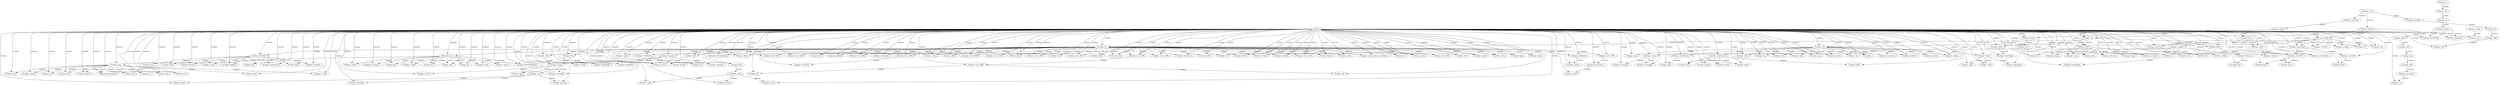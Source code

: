 strict digraph G {
  com [ label="Package: com" name="com" jgrapht_vertex_type="com.jwu.javaparser.dependencygraph.nodes.DependencyNode" id="com" type="PACKAGE" ];
  com_alibaba [ label="Package: alibaba" name="com.alibaba" jgrapht_vertex_type="com.jwu.javaparser.dependencygraph.nodes.DependencyNode" id="com.alibaba" type="PACKAGE" ];
  com_alibaba_fastjson [ label="Package: fastjson" name="com.alibaba.fastjson" jgrapht_vertex_type="com.jwu.javaparser.dependencygraph.nodes.DependencyNode" id="com.alibaba.fastjson" type="PACKAGE" ];
  com_alibaba_fastjson_parser [ label="Package: parser" name="com.alibaba.fastjson.parser" jgrapht_vertex_type="com.jwu.javaparser.dependencygraph.nodes.DependencyNode" id="com.alibaba.fastjson.parser" type="PACKAGE" ];
  com_alibaba_fastjson_parser_deserializer [ label="Package: deserializer" name="com.alibaba.fastjson.parser.deserializer" jgrapht_vertex_type="com.jwu.javaparser.dependencygraph.nodes.DependencyNode" id="com.alibaba.fastjson.parser.deserializer" type="PACKAGE" ];
  fastjson [ label="fastjson" name="fastjson" jgrapht_vertex_type="com.jwu.javaparser.dependencygraph.nodes.ProjectNode" id="alibabafastjson" ];
  com_alibaba_fastjson_serializer [ label="Package: serializer" name="com.alibaba.fastjson.serializer" jgrapht_vertex_type="com.jwu.javaparser.dependencygraph.nodes.DependencyNode" id="com.alibaba.fastjson.serializer" type="PACKAGE" ];
  com_alibaba_fastjson_util [ label="Package: util" name="com.alibaba.fastjson.util" jgrapht_vertex_type="com.jwu.javaparser.dependencygraph.nodes.DependencyNode" id="com.alibaba.fastjson.util" type="PACKAGE" ];
  com_alibaba_fastjson_asm [ label="Package: asm" name="com.alibaba.fastjson.asm" jgrapht_vertex_type="com.jwu.javaparser.dependencygraph.nodes.DependencyNode" id="com.alibaba.fastjson.asm" type="PACKAGE" ];
  com_alibaba_fastjson_support [ label="Package: support" name="com.alibaba.fastjson.support" jgrapht_vertex_type="com.jwu.javaparser.dependencygraph.nodes.DependencyNode" id="com.alibaba.fastjson.support" type="PACKAGE" ];
  com_alibaba_fastjson_support_spring [ label="Package: spring" name="com.alibaba.fastjson.support.spring" jgrapht_vertex_type="com.jwu.javaparser.dependencygraph.nodes.DependencyNode" id="com.alibaba.fastjson.support.spring" type="PACKAGE" ];
  com_alibaba_fastjson_support_spring_messaging [ label="Package: messaging" name="com.alibaba.fastjson.support.spring.messaging" jgrapht_vertex_type="com.jwu.javaparser.dependencygraph.nodes.DependencyNode" id="com.alibaba.fastjson.support.spring.messaging" type="PACKAGE" ];
  com_alibaba_fastjson_support_springfox [ label="Package: springfox" name="com.alibaba.fastjson.support.springfox" jgrapht_vertex_type="com.jwu.javaparser.dependencygraph.nodes.DependencyNode" id="com.alibaba.fastjson.support.springfox" type="PACKAGE" ];
  com_alibaba_fastjson_support_jaxrs [ label="Package: jaxrs" name="com.alibaba.fastjson.support.jaxrs" jgrapht_vertex_type="com.jwu.javaparser.dependencygraph.nodes.DependencyNode" id="com.alibaba.fastjson.support.jaxrs" type="PACKAGE" ];
  com_alibaba_fastjson_annotation [ label="Package: annotation" name="com.alibaba.fastjson.annotation" jgrapht_vertex_type="com.jwu.javaparser.dependencygraph.nodes.DependencyNode" id="com.alibaba.fastjson.annotation" type="PACKAGE" ];
  com_alibaba_fastjson_support_spring_annotation [ label="Package: annotation" name="com.alibaba.fastjson.support.spring.annotation" jgrapht_vertex_type="com.jwu.javaparser.dependencygraph.nodes.DependencyNode" id="com.alibaba.fastjson.support.spring.annotation" type="PACKAGE" ];
  com_alibaba_fastjson_support_hsf [ label="Package: hsf" name="com.alibaba.fastjson.support.hsf" jgrapht_vertex_type="com.jwu.javaparser.dependencygraph.nodes.DependencyNode" id="com.alibaba.fastjson.support.hsf" type="PACKAGE" ];
  com_alibaba_fastjson_support_config [ label="Package: config" name="com.alibaba.fastjson.support.config" jgrapht_vertex_type="com.jwu.javaparser.dependencygraph.nodes.DependencyNode" id="com.alibaba.fastjson.support.config" type="PACKAGE" ];
  com_alibaba_fastjson_support_retrofit [ label="Package: retrofit" name="com.alibaba.fastjson.support.retrofit" jgrapht_vertex_type="com.jwu.javaparser.dependencygraph.nodes.DependencyNode" id="com.alibaba.fastjson.support.retrofit" type="PACKAGE" ];
  com_alibaba_json [ label="Package: json" name="com.alibaba.json" jgrapht_vertex_type="com.jwu.javaparser.dependencygraph.nodes.DependencyNode" id="com.alibaba.json" type="PACKAGE" ];
  com_alibaba_json_bvt [ label="Package: bvt" name="com.alibaba.json.bvt" jgrapht_vertex_type="com.jwu.javaparser.dependencygraph.nodes.DependencyNode" id="com.alibaba.json.bvt" type="PACKAGE" ];
  com_alibaba_json_bvt_serializer [ label="Package: serializer" name="com.alibaba.json.bvt.serializer" jgrapht_vertex_type="com.jwu.javaparser.dependencygraph.nodes.DependencyNode" id="com.alibaba.json.bvt.serializer" type="PACKAGE" ];
  com_alibaba_json_bvt_parser [ label="Package: parser" name="com.alibaba.json.bvt.parser" jgrapht_vertex_type="com.jwu.javaparser.dependencygraph.nodes.DependencyNode" id="com.alibaba.json.bvt.parser" type="PACKAGE" ];
  com_alibaba_json_bvt_parser_creator [ label="Package: creator" name="com.alibaba.json.bvt.parser.creator" jgrapht_vertex_type="com.jwu.javaparser.dependencygraph.nodes.DependencyNode" id="com.alibaba.json.bvt.parser.creator" type="PACKAGE" ];
  com_alibaba_json_test [ label="Package: test" name="com.alibaba.json.test" jgrapht_vertex_type="com.jwu.javaparser.dependencygraph.nodes.DependencyNode" id="com.alibaba.json.test" type="PACKAGE" ];
  com_alibaba_json_test_deny [ label="Package: deny" name="com.alibaba.json.test.deny" jgrapht_vertex_type="com.jwu.javaparser.dependencygraph.nodes.DependencyNode" id="com.alibaba.json.test.deny" type="PACKAGE" ];
  com_alibaba_json_bvt_bug [ label="Package: bug" name="com.alibaba.json.bvt.bug" jgrapht_vertex_type="com.jwu.javaparser.dependencygraph.nodes.DependencyNode" id="com.alibaba.json.bvt.bug" type="PACKAGE" ];
  com_alibaba_json_bvt_guava [ label="Package: guava" name="com.alibaba.json.bvt.guava" jgrapht_vertex_type="com.jwu.javaparser.dependencygraph.nodes.DependencyNode" id="com.alibaba.json.bvt.guava" type="PACKAGE" ];
  com_alibaba_json_bvt_parser_autoType [ label="Package: autoType" name="com.alibaba.json.bvt.parser.autoType" jgrapht_vertex_type="com.jwu.javaparser.dependencygraph.nodes.DependencyNode" id="com.alibaba.json.bvt.parser.autoType" type="PACKAGE" ];
  com_alibaba_json_test_vans [ label="Package: vans" name="com.alibaba.json.test.vans" jgrapht_vertex_type="com.jwu.javaparser.dependencygraph.nodes.DependencyNode" id="com.alibaba.json.test.vans" type="PACKAGE" ];
  com_alibaba_fastjson_deserializer [ label="Package: deserializer" name="com.alibaba.fastjson.deserializer" jgrapht_vertex_type="com.jwu.javaparser.dependencygraph.nodes.DependencyNode" id="com.alibaba.fastjson.deserializer" type="PACKAGE" ];
  com_alibaba_fastjson_deserializer_issues569 [ label="Package: issues569" name="com.alibaba.fastjson.deserializer.issues569" jgrapht_vertex_type="com.jwu.javaparser.dependencygraph.nodes.DependencyNode" id="com.alibaba.fastjson.deserializer.issues569" type="PACKAGE" ];
  com_alibaba_json_bvt_parser_bug [ label="Package: bug" name="com.alibaba.json.bvt.parser.bug" jgrapht_vertex_type="com.jwu.javaparser.dependencygraph.nodes.DependencyNode" id="com.alibaba.json.bvt.parser.bug" type="PACKAGE" ];
  com_alibaba_json_bvt_writeAsArray [ label="Package: writeAsArray" name="com.alibaba.json.bvt.writeAsArray" jgrapht_vertex_type="com.jwu.javaparser.dependencygraph.nodes.DependencyNode" id="com.alibaba.json.bvt.writeAsArray" type="PACKAGE" ];
  com_alibaba_json_bvt_path [ label="Package: path" name="com.alibaba.json.bvt.path" jgrapht_vertex_type="com.jwu.javaparser.dependencygraph.nodes.DependencyNode" id="com.alibaba.json.bvt.path" type="PACKAGE" ];
  com_alibaba_json_test_dubbo [ label="Package: dubbo" name="com.alibaba.json.test.dubbo" jgrapht_vertex_type="com.jwu.javaparser.dependencygraph.nodes.DependencyNode" id="com.alibaba.json.test.dubbo" type="PACKAGE" ];
  com_alibaba_json_bvt_date [ label="Package: date" name="com.alibaba.json.bvt.date" jgrapht_vertex_type="com.jwu.javaparser.dependencygraph.nodes.DependencyNode" id="com.alibaba.json.bvt.date" type="PACKAGE" ];
  com_alibaba_json_bvt_parser_deser [ label="Package: deser" name="com.alibaba.json.bvt.parser.deser" jgrapht_vertex_type="com.jwu.javaparser.dependencygraph.nodes.DependencyNode" id="com.alibaba.json.bvt.parser.deser" type="PACKAGE" ];
  com_alibaba_json_bvt_support [ label="Package: support" name="com.alibaba.json.bvt.support" jgrapht_vertex_type="com.jwu.javaparser.dependencygraph.nodes.DependencyNode" id="com.alibaba.json.bvt.support" type="PACKAGE" ];
  com_alibaba_json_bvt_support_spring [ label="Package: spring" name="com.alibaba.json.bvt.support.spring" jgrapht_vertex_type="com.jwu.javaparser.dependencygraph.nodes.DependencyNode" id="com.alibaba.json.bvt.support.spring" type="PACKAGE" ];
  com_alibaba_json_bvt_support_spring_mock [ label="Package: mock" name="com.alibaba.json.bvt.support.spring.mock" jgrapht_vertex_type="com.jwu.javaparser.dependencygraph.nodes.DependencyNode" id="com.alibaba.json.bvt.support.spring.mock" type="PACKAGE" ];
  com_alibaba_json_bvt_support_spring_mock_entity [ label="Package: entity" name="com.alibaba.json.bvt.support.spring.mock.entity" jgrapht_vertex_type="com.jwu.javaparser.dependencygraph.nodes.DependencyNode" id="com.alibaba.json.bvt.support.spring.mock.entity" type="PACKAGE" ];
  com_alibaba_json_test_codec [ label="Package: codec" name="com.alibaba.json.test.codec" jgrapht_vertex_type="com.jwu.javaparser.dependencygraph.nodes.DependencyNode" id="com.alibaba.json.test.codec" type="PACKAGE" ];
  com_alibaba_json_bvtVO [ label="Package: bvtVO" name="com.alibaba.json.bvtVO" jgrapht_vertex_type="com.jwu.javaparser.dependencygraph.nodes.DependencyNode" id="com.alibaba.json.bvtVO" type="PACKAGE" ];
  com_alibaba_json_bvt_parser_deser_awt [ label="Package: awt" name="com.alibaba.json.bvt.parser.deser.awt" jgrapht_vertex_type="com.jwu.javaparser.dependencygraph.nodes.DependencyNode" id="com.alibaba.json.bvt.parser.deser.awt" type="PACKAGE" ];
  com_derbysoft [ label="Package: derbysoft" name="com.derbysoft" jgrapht_vertex_type="com.jwu.javaparser.dependencygraph.nodes.DependencyNode" id="com.derbysoft" type="PACKAGE" ];
  com_derbysoft_spitfire [ label="Package: spitfire" name="com.derbysoft.spitfire" jgrapht_vertex_type="com.jwu.javaparser.dependencygraph.nodes.DependencyNode" id="com.derbysoft.spitfire" type="PACKAGE" ];
  com_derbysoft_spitfire_fastjson [ label="Package: fastjson" name="com.derbysoft.spitfire.fastjson" jgrapht_vertex_type="com.jwu.javaparser.dependencygraph.nodes.DependencyNode" id="com.derbysoft.spitfire.fastjson" type="PACKAGE" ];
  com_derbysoft_spitfire_fastjson_dto [ label="Package: dto" name="com.derbysoft.spitfire.fastjson.dto" jgrapht_vertex_type="com.jwu.javaparser.dependencygraph.nodes.DependencyNode" id="com.derbysoft.spitfire.fastjson.dto" type="PACKAGE" ];
  com_alibaba_json_test_performance [ label="Package: performance" name="com.alibaba.json.test.performance" jgrapht_vertex_type="com.jwu.javaparser.dependencygraph.nodes.DependencyNode" id="com.alibaba.json.test.performance" type="PACKAGE" ];
  com_alibaba_json_bvt_parser_number [ label="Package: number" name="com.alibaba.json.bvt.parser.number" jgrapht_vertex_type="com.jwu.javaparser.dependencygraph.nodes.DependencyNode" id="com.alibaba.json.bvt.parser.number" type="PACKAGE" ];
  com_alibaba_json_test_benchmark [ label="Package: benchmark" name="com.alibaba.json.test.benchmark" jgrapht_vertex_type="com.jwu.javaparser.dependencygraph.nodes.DependencyNode" id="com.alibaba.json.test.benchmark" type="PACKAGE" ];
  com_alibaba_json_test_benchmark_decode [ label="Package: decode" name="com.alibaba.json.test.benchmark.decode" jgrapht_vertex_type="com.jwu.javaparser.dependencygraph.nodes.DependencyNode" id="com.alibaba.json.test.benchmark.decode" type="PACKAGE" ];
  com_alibaba_json_bvt_parser_deser_generic [ label="Package: generic" name="com.alibaba.json.bvt.parser.deser.generic" jgrapht_vertex_type="com.jwu.javaparser.dependencygraph.nodes.DependencyNode" id="com.alibaba.json.bvt.parser.deser.generic" type="PACKAGE" ];
  com_alibaba_json_bvt_issue_1300 [ label="Package: issue_1300" name="com.alibaba.json.bvt.issue_1300" jgrapht_vertex_type="com.jwu.javaparser.dependencygraph.nodes.DependencyNode" id="com.alibaba.json.bvt.issue_1300" type="PACKAGE" ];
  com_alibaba_json_bvt_jdk8 [ label="Package: jdk8" name="com.alibaba.json.bvt.jdk8" jgrapht_vertex_type="com.jwu.javaparser.dependencygraph.nodes.DependencyNode" id="com.alibaba.json.bvt.jdk8" type="PACKAGE" ];
  com_alibaba_json_bvt_util [ label="Package: util" name="com.alibaba.json.bvt.util" jgrapht_vertex_type="com.jwu.javaparser.dependencygraph.nodes.DependencyNode" id="com.alibaba.json.bvt.util" type="PACKAGE" ];
  com_alibaba_json_bvtVO_bbc [ label="Package: bbc" name="com.alibaba.json.bvtVO.bbc" jgrapht_vertex_type="com.jwu.javaparser.dependencygraph.nodes.DependencyNode" id="com.alibaba.json.bvtVO.bbc" type="PACKAGE" ];
  com_alibaba_json_bvt_writeClassName [ label="Package: writeClassName" name="com.alibaba.json.bvt.writeClassName" jgrapht_vertex_type="com.jwu.javaparser.dependencygraph.nodes.DependencyNode" id="com.alibaba.json.bvt.writeClassName" type="PACKAGE" ];
  com_alibaba_json_bvt_issue_2200 [ label="Package: issue_2200" name="com.alibaba.json.bvt.issue_2200" jgrapht_vertex_type="com.jwu.javaparser.dependencygraph.nodes.DependencyNode" id="com.alibaba.json.bvt.issue_2200" type="PACKAGE" ];
  com_alibaba_json_bvt_support_spring_mock_testcase [ label="Package: testcase" name="com.alibaba.json.bvt.support.spring.mock.testcase" jgrapht_vertex_type="com.jwu.javaparser.dependencygraph.nodes.DependencyNode" id="com.alibaba.json.bvt.support.spring.mock.testcase" type="PACKAGE" ];
  com_alibaba_json_bvt_dubbo [ label="Package: dubbo" name="com.alibaba.json.bvt.dubbo" jgrapht_vertex_type="com.jwu.javaparser.dependencygraph.nodes.DependencyNode" id="com.alibaba.json.bvt.dubbo" type="PACKAGE" ];
  com_alibaba_json_bvt_issue_1200 [ label="Package: issue_1200" name="com.alibaba.json.bvt.issue_1200" jgrapht_vertex_type="com.jwu.javaparser.dependencygraph.nodes.DependencyNode" id="com.alibaba.json.bvt.issue_1200" type="PACKAGE" ];
  com_alibaba_json_bvt_issue_2000 [ label="Package: issue_2000" name="com.alibaba.json.bvt.issue_2000" jgrapht_vertex_type="com.jwu.javaparser.dependencygraph.nodes.DependencyNode" id="com.alibaba.json.bvt.issue_2000" type="PACKAGE" ];
  com_alibaba_json_bvt_issue_1900 [ label="Package: issue_1900" name="com.alibaba.json.bvt.issue_1900" jgrapht_vertex_type="com.jwu.javaparser.dependencygraph.nodes.DependencyNode" id="com.alibaba.json.bvt.issue_1900" type="PACKAGE" ];
  com_alibaba_json_bvt_serializer_filters [ label="Package: filters" name="com.alibaba.json.bvt.serializer.filters" jgrapht_vertex_type="com.jwu.javaparser.dependencygraph.nodes.DependencyNode" id="com.alibaba.json.bvt.serializer.filters" type="PACKAGE" ];
  com_alibaba_json_bvt_parser_deser_list [ label="Package: list" name="com.alibaba.json.bvt.parser.deser.list" jgrapht_vertex_type="com.jwu.javaparser.dependencygraph.nodes.DependencyNode" id="com.alibaba.json.bvt.parser.deser.list" type="PACKAGE" ];
  com_alibaba_json_demo [ label="Package: demo" name="com.alibaba.json.demo" jgrapht_vertex_type="com.jwu.javaparser.dependencygraph.nodes.DependencyNode" id="com.alibaba.json.demo" type="PACKAGE" ];
  com_alibaba_json_bvt_issue_1400 [ label="Package: issue_1400" name="com.alibaba.json.bvt.issue_1400" jgrapht_vertex_type="com.jwu.javaparser.dependencygraph.nodes.DependencyNode" id="com.alibaba.json.bvt.issue_1400" type="PACKAGE" ];
  com_alibaba_json_bvt_parser_deser_deny [ label="Package: deny" name="com.alibaba.json.bvt.parser.deser.deny" jgrapht_vertex_type="com.jwu.javaparser.dependencygraph.nodes.DependencyNode" id="com.alibaba.json.bvt.parser.deser.deny" type="PACKAGE" ];
  com_alibaba_json_bvt_parser_deser_arraymapping [ label="Package: arraymapping" name="com.alibaba.json.bvt.parser.deser.arraymapping" jgrapht_vertex_type="com.jwu.javaparser.dependencygraph.nodes.DependencyNode" id="com.alibaba.json.bvt.parser.deser.arraymapping" type="PACKAGE" ];
  com_alibaba_json_bvt_kotlin [ label="Package: kotlin" name="com.alibaba.json.bvt.kotlin" jgrapht_vertex_type="com.jwu.javaparser.dependencygraph.nodes.DependencyNode" id="com.alibaba.json.bvt.kotlin" type="PACKAGE" ];
  com_alibaba_json_bvt_basicType [ label="Package: basicType" name="com.alibaba.json.bvt.basicType" jgrapht_vertex_type="com.jwu.javaparser.dependencygraph.nodes.DependencyNode" id="com.alibaba.json.bvt.basicType" type="PACKAGE" ];
  com_alibaba_json_bvt_issue_1600 [ label="Package: issue_1600" name="com.alibaba.json.bvt.issue_1600" jgrapht_vertex_type="com.jwu.javaparser.dependencygraph.nodes.DependencyNode" id="com.alibaba.json.bvt.issue_1600" type="PACKAGE" ];
  com_alibaba_json_test_benchmark_basic [ label="Package: basic" name="com.alibaba.json.test.benchmark.basic" jgrapht_vertex_type="com.jwu.javaparser.dependencygraph.nodes.DependencyNode" id="com.alibaba.json.test.benchmark.basic" type="PACKAGE" ];
  com_alibaba_json_test_performance_case1 [ label="Package: case1" name="com.alibaba.json.test.performance.case1" jgrapht_vertex_type="com.jwu.javaparser.dependencygraph.nodes.DependencyNode" id="com.alibaba.json.test.performance.case1" type="PACKAGE" ];
  com_alibaba_json_bvt_parser_error [ label="Package: error" name="com.alibaba.json.bvt.parser.error" jgrapht_vertex_type="com.jwu.javaparser.dependencygraph.nodes.DependencyNode" id="com.alibaba.json.bvt.parser.error" type="PACKAGE" ];
  com_alibaba_json_bvt_parser_deser_asm [ label="Package: asm" name="com.alibaba.json.bvt.parser.deser.asm" jgrapht_vertex_type="com.jwu.javaparser.dependencygraph.nodes.DependencyNode" id="com.alibaba.json.bvt.parser.deser.asm" type="PACKAGE" ];
  com_alibaba_json_bvt_serializer_stream [ label="Package: stream" name="com.alibaba.json.bvt.serializer.stream" jgrapht_vertex_type="com.jwu.javaparser.dependencygraph.nodes.DependencyNode" id="com.alibaba.json.bvt.serializer.stream" type="PACKAGE" ];
  com_alibaba_json_bvt_parser_array [ label="Package: array" name="com.alibaba.json.bvt.parser.array" jgrapht_vertex_type="com.jwu.javaparser.dependencygraph.nodes.DependencyNode" id="com.alibaba.json.bvt.parser.array" type="PACKAGE" ];
  com_alibaba_json_bvt_path_extract [ label="Package: extract" name="com.alibaba.json.bvt.path.extract" jgrapht_vertex_type="com.jwu.javaparser.dependencygraph.nodes.DependencyNode" id="com.alibaba.json.bvt.path.extract" type="PACKAGE" ];
  com_alibaba_json_bvt_serializer_date [ label="Package: date" name="com.alibaba.json.bvt.serializer.date" jgrapht_vertex_type="com.jwu.javaparser.dependencygraph.nodes.DependencyNode" id="com.alibaba.json.bvt.serializer.date" type="PACKAGE" ];
  com_alibaba_json_test_entity [ label="Package: entity" name="com.alibaba.json.test.entity" jgrapht_vertex_type="com.jwu.javaparser.dependencygraph.nodes.DependencyNode" id="com.alibaba.json.test.entity" type="PACKAGE" ];
  com_alibaba_json_test_entity_case1 [ label="Package: case1" name="com.alibaba.json.test.entity.case1" jgrapht_vertex_type="com.jwu.javaparser.dependencygraph.nodes.DependencyNode" id="com.alibaba.json.test.entity.case1" type="PACKAGE" ];
  com_alibaba_json_bvt_parser_deser_date [ label="Package: date" name="com.alibaba.json.bvt.parser.deser.date" jgrapht_vertex_type="com.jwu.javaparser.dependencygraph.nodes.DependencyNode" id="com.alibaba.json.bvt.parser.deser.date" type="PACKAGE" ];
  com_alibaba_json_bvt_parser_str [ label="Package: str" name="com.alibaba.json.bvt.parser.str" jgrapht_vertex_type="com.jwu.javaparser.dependencygraph.nodes.DependencyNode" id="com.alibaba.json.bvt.parser.str" type="PACKAGE" ];
  com_alibaba_json_bvt_support_oracle [ label="Package: oracle" name="com.alibaba.json.bvt.support.oracle" jgrapht_vertex_type="com.jwu.javaparser.dependencygraph.nodes.DependencyNode" id="com.alibaba.json.bvt.support.oracle" type="PACKAGE" ];
  com_alibaba_json_bvt_issue_1700 [ label="Package: issue_1700" name="com.alibaba.json.bvt.issue_1700" jgrapht_vertex_type="com.jwu.javaparser.dependencygraph.nodes.DependencyNode" id="com.alibaba.json.bvt.issue_1700" type="PACKAGE" ];
  com_alibaba_json_bvt_issue_1700_issue1763_2 [ label="Package: issue1763_2" name="com.alibaba.json.bvt.issue_1700.issue1763_2" jgrapht_vertex_type="com.jwu.javaparser.dependencygraph.nodes.DependencyNode" id="com.alibaba.json.bvt.issue_1700.issue1763_2" type="PACKAGE" ];
  com_alibaba_json_bvt_issue_1700_issue1763_2_bean [ label="Package: bean" name="com.alibaba.json.bvt.issue_1700.issue1763_2.bean" jgrapht_vertex_type="com.jwu.javaparser.dependencygraph.nodes.DependencyNode" id="com.alibaba.json.bvt.issue_1700.issue1763_2.bean" type="PACKAGE" ];
  com_alibaba_json_bvt_typeRef [ label="Package: typeRef" name="com.alibaba.json.bvt.typeRef" jgrapht_vertex_type="com.jwu.javaparser.dependencygraph.nodes.DependencyNode" id="com.alibaba.json.bvt.typeRef" type="PACKAGE" ];
  com_alibaba_json_bvt_parser_deser_array [ label="Package: array" name="com.alibaba.json.bvt.parser.deser.array" jgrapht_vertex_type="com.jwu.javaparser.dependencygraph.nodes.DependencyNode" id="com.alibaba.json.bvt.parser.deser.array" type="PACKAGE" ];
  com_alibaba_json_bvt_issue_1100 [ label="Package: issue_1100" name="com.alibaba.json.bvt.issue_1100" jgrapht_vertex_type="com.jwu.javaparser.dependencygraph.nodes.DependencyNode" id="com.alibaba.json.bvt.issue_1100" type="PACKAGE" ];
  com_alibaba_json_bvt_joda [ label="Package: joda" name="com.alibaba.json.bvt.joda" jgrapht_vertex_type="com.jwu.javaparser.dependencygraph.nodes.DependencyNode" id="com.alibaba.json.bvt.joda" type="PACKAGE" ];
  com_alibaba_json_bvt_support_spring_mock_controller [ label="Package: controller" name="com.alibaba.json.bvt.support.spring.mock.controller" jgrapht_vertex_type="com.jwu.javaparser.dependencygraph.nodes.DependencyNode" id="com.alibaba.json.bvt.support.spring.mock.controller" type="PACKAGE" ];
  com_alibaba_json_bvt_issue_1500 [ label="Package: issue_1500" name="com.alibaba.json.bvt.issue_1500" jgrapht_vertex_type="com.jwu.javaparser.dependencygraph.nodes.DependencyNode" id="com.alibaba.json.bvt.issue_1500" type="PACKAGE" ];
  com_alibaba_json_demo_hibernate [ label="Package: hibernate" name="com.alibaba.json.demo.hibernate" jgrapht_vertex_type="com.jwu.javaparser.dependencygraph.nodes.DependencyNode" id="com.alibaba.json.demo.hibernate" type="PACKAGE" ];
  com_alibaba_json_demo_hibernate_data [ label="Package: data" name="com.alibaba.json.demo.hibernate.data" jgrapht_vertex_type="com.jwu.javaparser.dependencygraph.nodes.DependencyNode" id="com.alibaba.json.demo.hibernate.data" type="PACKAGE" ];
  com_alibaba_json_bvtVO_wuqi [ label="Package: wuqi" name="com.alibaba.json.bvtVO.wuqi" jgrapht_vertex_type="com.jwu.javaparser.dependencygraph.nodes.DependencyNode" id="com.alibaba.json.bvtVO.wuqi" type="PACKAGE" ];
  com_alibaba_json_bvt_jsonp [ label="Package: jsonp" name="com.alibaba.json.bvt.jsonp" jgrapht_vertex_type="com.jwu.javaparser.dependencygraph.nodes.DependencyNode" id="com.alibaba.json.bvt.jsonp" type="PACKAGE" ];
  com_alibaba_json_bvt_issue_1000 [ label="Package: issue_1000" name="com.alibaba.json.bvt.issue_1000" jgrapht_vertex_type="com.jwu.javaparser.dependencygraph.nodes.DependencyNode" id="com.alibaba.json.bvt.issue_1000" type="PACKAGE" ];
  com_alibaba_json_bvt_ref [ label="Package: ref" name="com.alibaba.json.bvt.ref" jgrapht_vertex_type="com.jwu.javaparser.dependencygraph.nodes.DependencyNode" id="com.alibaba.json.bvt.ref" type="PACKAGE" ];
  com_alibaba_json_bvt_builder [ label="Package: builder" name="com.alibaba.json.bvt.builder" jgrapht_vertex_type="com.jwu.javaparser.dependencygraph.nodes.DependencyNode" id="com.alibaba.json.bvt.builder" type="PACKAGE" ];
  com_alibaba_json_bvt_parser_deser_extra [ label="Package: extra" name="com.alibaba.json.bvt.parser.deser.extra" jgrapht_vertex_type="com.jwu.javaparser.dependencygraph.nodes.DependencyNode" id="com.alibaba.json.bvt.parser.deser.extra" type="PACKAGE" ];
  com_alibaba_json_test_entity_pagemodel [ label="Package: pagemodel" name="com.alibaba.json.test.entity.pagemodel" jgrapht_vertex_type="com.jwu.javaparser.dependencygraph.nodes.DependencyNode" id="com.alibaba.json.test.entity.pagemodel" type="PACKAGE" ];
  com_alibaba_json_bvt_issue_1600_issue_1699 [ label="Package: issue_1699" name="com.alibaba.json.bvt.issue_1600.issue_1699" jgrapht_vertex_type="com.jwu.javaparser.dependencygraph.nodes.DependencyNode" id="com.alibaba.json.bvt.issue_1600.issue_1699" type="PACKAGE" ];
  com_alibaba_json_bvt_issue_1600_issue_1699_def [ label="Package: def" name="com.alibaba.json.bvt.issue_1600.issue_1699.def" jgrapht_vertex_type="com.jwu.javaparser.dependencygraph.nodes.DependencyNode" id="com.alibaba.json.bvt.issue_1600.issue_1699.def" type="PACKAGE" ];
  com_alibaba_json_bvt_issue_2200_issue2224 [ label="Package: issue2224" name="com.alibaba.json.bvt.issue_2200.issue2224" jgrapht_vertex_type="com.jwu.javaparser.dependencygraph.nodes.DependencyNode" id="com.alibaba.json.bvt.issue_2200.issue2224" type="PACKAGE" ];
  com_alibaba_json_test_benchmark_entity [ label="Package: entity" name="com.alibaba.json.test.benchmark.entity" jgrapht_vertex_type="com.jwu.javaparser.dependencygraph.nodes.DependencyNode" id="com.alibaba.json.test.benchmark.entity" type="PACKAGE" ];
  com_alibaba_json_bvt_support_jaxrs [ label="Package: jaxrs" name="com.alibaba.json.bvt.support.jaxrs" jgrapht_vertex_type="com.jwu.javaparser.dependencygraph.nodes.DependencyNode" id="com.alibaba.json.bvt.support.jaxrs" type="PACKAGE" ];
  com_alibaba_json_bvt_support_jaxrs_mock [ label="Package: mock" name="com.alibaba.json.bvt.support.jaxrs.mock" jgrapht_vertex_type="com.jwu.javaparser.dependencygraph.nodes.DependencyNode" id="com.alibaba.json.bvt.support.jaxrs.mock" type="PACKAGE" ];
  com_alibaba_json_bvt_support_jaxrs_mock_entity [ label="Package: entity" name="com.alibaba.json.bvt.support.jaxrs.mock.entity" jgrapht_vertex_type="com.jwu.javaparser.dependencygraph.nodes.DependencyNode" id="com.alibaba.json.bvt.support.jaxrs.mock.entity" type="PACKAGE" ];
  com_alibaba_json_bvt_parser_stream [ label="Package: stream" name="com.alibaba.json.bvt.parser.stream" jgrapht_vertex_type="com.jwu.javaparser.dependencygraph.nodes.DependencyNode" id="com.alibaba.json.bvt.parser.stream" type="PACKAGE" ];
  com_alibaba_json_bvt_issue_2100 [ label="Package: issue_2100" name="com.alibaba.json.bvt.issue_2100" jgrapht_vertex_type="com.jwu.javaparser.dependencygraph.nodes.DependencyNode" id="com.alibaba.json.bvt.issue_2100" type="PACKAGE" ];
  com_alibaba_json_bvt_feature [ label="Package: feature" name="com.alibaba.json.bvt.feature" jgrapht_vertex_type="com.jwu.javaparser.dependencygraph.nodes.DependencyNode" id="com.alibaba.json.bvt.feature" type="PACKAGE" ];
  data [ label="Package: data" name="data" jgrapht_vertex_type="com.jwu.javaparser.dependencygraph.nodes.DependencyNode" id="data" type="PACKAGE" ];
  data_media [ label="Package: media" name="data.media" jgrapht_vertex_type="com.jwu.javaparser.dependencygraph.nodes.DependencyNode" id="data.media" type="PACKAGE" ];
  data_media_writeAsArray [ label="Package: writeAsArray" name="data.media.writeAsArray" jgrapht_vertex_type="com.jwu.javaparser.dependencygraph.nodes.DependencyNode" id="data.media.writeAsArray" type="PACKAGE" ];
  com_alibaba_json_bvt_comparing_json_modules [ label="Package: comparing_json_modules" name="com.alibaba.json.bvt.comparing_json_modules" jgrapht_vertex_type="com.jwu.javaparser.dependencygraph.nodes.DependencyNode" id="com.alibaba.json.bvt.comparing_json_modules" type="PACKAGE" ];
  com_alibaba_json_test_benchmark_encode [ label="Package: encode" name="com.alibaba.json.test.benchmark.encode" jgrapht_vertex_type="com.jwu.javaparser.dependencygraph.nodes.DependencyNode" id="com.alibaba.json.test.benchmark.encode" type="PACKAGE" ];
  com_alibaba_json_test_gson [ label="Package: gson" name="com.alibaba.json.test.gson" jgrapht_vertex_type="com.jwu.javaparser.dependencygraph.nodes.DependencyNode" id="com.alibaba.json.test.gson" type="PACKAGE" ];
  com_alibaba_json_bvtVO_mogujie [ label="Package: mogujie" name="com.alibaba.json.bvtVO.mogujie" jgrapht_vertex_type="com.jwu.javaparser.dependencygraph.nodes.DependencyNode" id="com.alibaba.json.bvtVO.mogujie" type="PACKAGE" ];
  com_alibaba_json_bvt_awt [ label="Package: awt" name="com.alibaba.json.bvt.awt" jgrapht_vertex_type="com.jwu.javaparser.dependencygraph.nodes.DependencyNode" id="com.alibaba.json.bvt.awt" type="PACKAGE" ];
  com_alibaba_json_bvt_issue_1800 [ label="Package: issue_1800" name="com.alibaba.json.bvt.issue_1800" jgrapht_vertex_type="com.jwu.javaparser.dependencygraph.nodes.DependencyNode" id="com.alibaba.json.bvt.issue_1800" type="PACKAGE" ];
  com_alibaba_json_bvt_taobao [ label="Package: taobao" name="com.alibaba.json.bvt.taobao" jgrapht_vertex_type="com.jwu.javaparser.dependencygraph.nodes.DependencyNode" id="com.alibaba.json.bvt.taobao" type="PACKAGE" ];
  com_alibaba_json_bvtVO_ae [ label="Package: ae" name="com.alibaba.json.bvtVO.ae" jgrapht_vertex_type="com.jwu.javaparser.dependencygraph.nodes.DependencyNode" id="com.alibaba.json.bvtVO.ae" type="PACKAGE" ];
  com_alibaba_json_test_a [ label="Package: a" name="com.alibaba.json.test.a" jgrapht_vertex_type="com.jwu.javaparser.dependencygraph.nodes.DependencyNode" id="com.alibaba.json.test.a" type="PACKAGE" ];
  com_alibaba_json_bvt_asm [ label="Package: asm" name="com.alibaba.json.bvt.asm" jgrapht_vertex_type="com.jwu.javaparser.dependencygraph.nodes.DependencyNode" id="com.alibaba.json.bvt.asm" type="PACKAGE" ];
  com_alibaba_json_bvt_bug_bug201806 [ label="Package: bug201806" name="com.alibaba.json.bvt.bug.bug201806" jgrapht_vertex_type="com.jwu.javaparser.dependencygraph.nodes.DependencyNode" id="com.alibaba.json.bvt.bug.bug201806" type="PACKAGE" ];
  com_alibaba_json_bvt_annotation [ label="Package: annotation" name="com.alibaba.json.bvt.annotation" jgrapht_vertex_type="com.jwu.javaparser.dependencygraph.nodes.DependencyNode" id="com.alibaba.json.bvt.annotation" type="PACKAGE" ];
  com_alibaba_json_bvt_atomic [ label="Package: atomic" name="com.alibaba.json.bvt.atomic" jgrapht_vertex_type="com.jwu.javaparser.dependencygraph.nodes.DependencyNode" id="com.alibaba.json.bvt.atomic" type="PACKAGE" ];
  com_alibaba_json_bvt_support_retrofit [ label="Package: retrofit" name="com.alibaba.json.bvt.support.retrofit" jgrapht_vertex_type="com.jwu.javaparser.dependencygraph.nodes.DependencyNode" id="com.alibaba.json.bvt.support.retrofit" type="PACKAGE" ];
  com_alibaba_json_bvt_fullSer [ label="Package: fullSer" name="com.alibaba.json.bvt.fullSer" jgrapht_vertex_type="com.jwu.javaparser.dependencygraph.nodes.DependencyNode" id="com.alibaba.json.bvt.fullSer" type="PACKAGE" ];
  com_alibaba_json_bvt_stream [ label="Package: stream" name="com.alibaba.json.bvt.stream" jgrapht_vertex_type="com.jwu.javaparser.dependencygraph.nodes.DependencyNode" id="com.alibaba.json.bvt.stream" type="PACKAGE" ];
  com_alibaba_json_bvt_serializer_label [ label="Package: label" name="com.alibaba.json.bvt.serializer.label" jgrapht_vertex_type="com.jwu.javaparser.dependencygraph.nodes.DependencyNode" id="com.alibaba.json.bvt.serializer.label" type="PACKAGE" ];
  com_alibaba_json_test_epubview [ label="Package: epubview" name="com.alibaba.json.test.epubview" jgrapht_vertex_type="com.jwu.javaparser.dependencygraph.nodes.DependencyNode" id="com.alibaba.json.test.epubview" type="PACKAGE" ];
  com_alibaba_json_bvt_parser_taobao [ label="Package: taobao" name="com.alibaba.json.bvt.parser.taobao" jgrapht_vertex_type="com.jwu.javaparser.dependencygraph.nodes.DependencyNode" id="com.alibaba.json.bvt.parser.taobao" type="PACKAGE" ];
  com_alibaba_json_bvt_serializer_enum_ [ label="Package: enum_" name="com.alibaba.json.bvt.serializer.enum_" jgrapht_vertex_type="com.jwu.javaparser.dependencygraph.nodes.DependencyNode" id="com.alibaba.json.bvt.serializer.enum_" type="PACKAGE" ];
  cn [ label="Package: cn" name="cn" jgrapht_vertex_type="com.jwu.javaparser.dependencygraph.nodes.DependencyNode" id="cn" type="PACKAGE" ];
  cn_com [ label="Package: com" name="cn.com" jgrapht_vertex_type="com.jwu.javaparser.dependencygraph.nodes.DependencyNode" id="cn.com" type="PACKAGE" ];
  cn_com_tx [ label="Package: tx" name="cn.com.tx" jgrapht_vertex_type="com.jwu.javaparser.dependencygraph.nodes.DependencyNode" id="cn.com.tx" type="PACKAGE" ];
  cn_com_tx_domain [ label="Package: domain" name="cn.com.tx.domain" jgrapht_vertex_type="com.jwu.javaparser.dependencygraph.nodes.DependencyNode" id="cn.com.tx.domain" type="PACKAGE" ];
  cn_com_tx_domain_notifyDetail [ label="Package: notifyDetail" name="cn.com.tx.domain.notifyDetail" jgrapht_vertex_type="com.jwu.javaparser.dependencygraph.nodes.DependencyNode" id="cn.com.tx.domain.notifyDetail" type="PACKAGE" ];
  com_alibaba_json_bvt_support_spring_security [ label="Package: security" name="com.alibaba.json.bvt.support.spring.security" jgrapht_vertex_type="com.jwu.javaparser.dependencygraph.nodes.DependencyNode" id="com.alibaba.json.bvt.support.spring.security" type="PACKAGE" ];
  com_alibaba_json_bvt_serializer_features [ label="Package: features" name="com.alibaba.json.bvt.serializer.features" jgrapht_vertex_type="com.jwu.javaparser.dependencygraph.nodes.DependencyNode" id="com.alibaba.json.bvt.serializer.features" type="PACKAGE" ];
  com_alibaba_json_bvtVO_ae_huangliang2 [ label="Package: huangliang2" name="com.alibaba.json.bvtVO.ae.huangliang2" jgrapht_vertex_type="com.jwu.javaparser.dependencygraph.nodes.DependencyNode" id="com.alibaba.json.bvtVO.ae.huangliang2" type="PACKAGE" ];
  com_alibaba_json_test_codegen [ label="Package: codegen" name="com.alibaba.json.test.codegen" jgrapht_vertex_type="com.jwu.javaparser.dependencygraph.nodes.DependencyNode" id="com.alibaba.json.test.codegen" type="PACKAGE" ];
  com_alibaba_json_test_tmall [ label="Package: tmall" name="com.alibaba.json.test.tmall" jgrapht_vertex_type="com.jwu.javaparser.dependencygraph.nodes.DependencyNode" id="com.alibaba.json.test.tmall" type="PACKAGE" ];
  com_alibaba_json_bvt_support_hsf [ label="Package: hsf" name="com.alibaba.json.bvt.support.hsf" jgrapht_vertex_type="com.jwu.javaparser.dependencygraph.nodes.DependencyNode" id="com.alibaba.json.bvt.support.hsf" type="PACKAGE" ];
  com_alibaba_json_bvt_parser_deser_stream [ label="Package: stream" name="com.alibaba.json.bvt.parser.deser.stream" jgrapht_vertex_type="com.jwu.javaparser.dependencygraph.nodes.DependencyNode" id="com.alibaba.json.bvt.parser.deser.stream" type="PACKAGE" ];
  com_alibaba_json_bvt_parser_deser_nonctor [ label="Package: nonctor" name="com.alibaba.json.bvt.parser.deser.nonctor" jgrapht_vertex_type="com.jwu.javaparser.dependencygraph.nodes.DependencyNode" id="com.alibaba.json.bvt.parser.deser.nonctor" type="PACKAGE" ];
  com_alibaba_json_bvt_parser_fieldTypeResolver [ label="Package: fieldTypeResolver" name="com.alibaba.json.bvt.parser.fieldTypeResolver" jgrapht_vertex_type="com.jwu.javaparser.dependencygraph.nodes.DependencyNode" id="com.alibaba.json.bvt.parser.fieldTypeResolver" type="PACKAGE" ];
  com_alibaba_json_bvt_jsonfield [ label="Package: jsonfield" name="com.alibaba.json.bvt.jsonfield" jgrapht_vertex_type="com.jwu.javaparser.dependencygraph.nodes.DependencyNode" id="com.alibaba.json.bvt.jsonfield" type="PACKAGE" ];
  com_alibaba_json_bvt_proxy [ label="Package: proxy" name="com.alibaba.json.bvt.proxy" jgrapht_vertex_type="com.jwu.javaparser.dependencygraph.nodes.DependencyNode" id="com.alibaba.json.bvt.proxy" type="PACKAGE" ];
  com_alibaba_china [ label="Package: china" name="com.alibaba.china" jgrapht_vertex_type="com.jwu.javaparser.dependencygraph.nodes.DependencyNode" id="com.alibaba.china" type="PACKAGE" ];
  com_alibaba_china_bolt [ label="Package: bolt" name="com.alibaba.china.bolt" jgrapht_vertex_type="com.jwu.javaparser.dependencygraph.nodes.DependencyNode" id="com.alibaba.china.bolt" type="PACKAGE" ];
  com_alibaba_china_bolt_biz [ label="Package: biz" name="com.alibaba.china.bolt.biz" jgrapht_vertex_type="com.jwu.javaparser.dependencygraph.nodes.DependencyNode" id="com.alibaba.china.bolt.biz" type="PACKAGE" ];
  com_alibaba_china_bolt_biz_daili [ label="Package: daili" name="com.alibaba.china.bolt.biz.daili" jgrapht_vertex_type="com.jwu.javaparser.dependencygraph.nodes.DependencyNode" id="com.alibaba.china.bolt.biz.daili" type="PACKAGE" ];
  com_alibaba_china_bolt_biz_daili_merchants [ label="Package: merchants" name="com.alibaba.china.bolt.biz.daili.merchants" jgrapht_vertex_type="com.jwu.javaparser.dependencygraph.nodes.DependencyNode" id="com.alibaba.china.bolt.biz.daili.merchants" type="PACKAGE" ];
  com_alibaba_china_bolt_biz_daili_merchants_vo [ label="Package: vo" name="com.alibaba.china.bolt.biz.daili.merchants.vo" jgrapht_vertex_type="com.jwu.javaparser.dependencygraph.nodes.DependencyNode" id="com.alibaba.china.bolt.biz.daili.merchants.vo" type="PACKAGE" ];
  com_alibaba_json_bvt_support_jaxrs_mock_service [ label="Package: service" name="com.alibaba.json.bvt.support.jaxrs.mock.service" jgrapht_vertex_type="com.jwu.javaparser.dependencygraph.nodes.DependencyNode" id="com.alibaba.json.bvt.support.jaxrs.mock.service" type="PACKAGE" ];
  com_alibaba_json_bvt_compatible [ label="Package: compatible" name="com.alibaba.json.bvt.compatible" jgrapht_vertex_type="com.jwu.javaparser.dependencygraph.nodes.DependencyNode" id="com.alibaba.json.bvt.compatible" type="PACKAGE" ];
  com_alibaba_json_bvt_compatible_jsonlib [ label="Package: jsonlib" name="com.alibaba.json.bvt.compatible.jsonlib" jgrapht_vertex_type="com.jwu.javaparser.dependencygraph.nodes.DependencyNode" id="com.alibaba.json.bvt.compatible.jsonlib" type="PACKAGE" ];
  com_alibaba_json_test_jackson [ label="Package: jackson" name="com.alibaba.json.test.jackson" jgrapht_vertex_type="com.jwu.javaparser.dependencygraph.nodes.DependencyNode" id="com.alibaba.json.test.jackson" type="PACKAGE" ];
  com_alibaba_json_test_benchmark_jdk10 [ label="Package: jdk10" name="com.alibaba.json.test.benchmark.jdk10" jgrapht_vertex_type="com.jwu.javaparser.dependencygraph.nodes.DependencyNode" id="com.alibaba.json.test.benchmark.jdk10" type="PACKAGE" ];
  com_alibaba_json_bvt_issue_1600_issue_1699_obj [ label="Package: obj" name="com.alibaba.json.bvt.issue_1600.issue_1699.obj" jgrapht_vertex_type="com.jwu.javaparser.dependencygraph.nodes.DependencyNode" id="com.alibaba.json.bvt.issue_1600.issue_1699.obj" type="PACKAGE" ];
  com_alibaba_json_bvtVO_vip_com [ label="Package: vip_com" name="com.alibaba.json.bvtVO.vip_com" jgrapht_vertex_type="com.jwu.javaparser.dependencygraph.nodes.DependencyNode" id="com.alibaba.json.bvtVO.vip_com" type="PACKAGE" ];
  com_alibaba_fastjson_deserializer_issues569_parser [ label="Package: parser" name="com.alibaba.fastjson.deserializer.issues569.parser" jgrapht_vertex_type="com.jwu.javaparser.dependencygraph.nodes.DependencyNode" id="com.alibaba.fastjson.deserializer.issues569.parser" type="PACKAGE" ];
  com_alibaba_json_bvt_naming [ label="Package: naming" name="com.alibaba.json.bvt.naming" jgrapht_vertex_type="com.jwu.javaparser.dependencygraph.nodes.DependencyNode" id="com.alibaba.json.bvt.naming" type="PACKAGE" ];
  com_alibaba_fastjson_deserializer_issues569_beans [ label="Package: beans" name="com.alibaba.fastjson.deserializer.issues569.beans" jgrapht_vertex_type="com.jwu.javaparser.dependencygraph.nodes.DependencyNode" id="com.alibaba.fastjson.deserializer.issues569.beans" type="PACKAGE" ];
  com_alibaba_json_test_ryu [ label="Package: ryu" name="com.alibaba.json.test.ryu" jgrapht_vertex_type="com.jwu.javaparser.dependencygraph.nodes.DependencyNode" id="com.alibaba.json.test.ryu" type="PACKAGE" ];
  com_alibaba_fastjson_deserializer_issue1463 [ label="Package: issue1463" name="com.alibaba.fastjson.deserializer.issue1463" jgrapht_vertex_type="com.jwu.javaparser.dependencygraph.nodes.DependencyNode" id="com.alibaba.fastjson.deserializer.issue1463" type="PACKAGE" ];
  com_alibaba_json_bvt_serializer_fieldbase [ label="Package: fieldbase" name="com.alibaba.json.bvt.serializer.fieldbase" jgrapht_vertex_type="com.jwu.javaparser.dependencygraph.nodes.DependencyNode" id="com.alibaba.json.bvt.serializer.fieldbase" type="PACKAGE" ];
  com_alibaba_json_test_knowissue [ label="Package: knowissue" name="com.alibaba.json.test.knowissue" jgrapht_vertex_type="com.jwu.javaparser.dependencygraph.nodes.DependencyNode" id="com.alibaba.json.test.knowissue" type="PACKAGE" ];
  com_mchange [ label="Package: mchange" name="com.mchange" jgrapht_vertex_type="com.jwu.javaparser.dependencygraph.nodes.DependencyNode" id="com.mchange" type="PACKAGE" ];
  com_mchange_v2 [ label="Package: v2" name="com.mchange.v2" jgrapht_vertex_type="com.jwu.javaparser.dependencygraph.nodes.DependencyNode" id="com.mchange.v2" type="PACKAGE" ];
  com_mchange_v2_c3p0 [ label="Package: c3p0" name="com.mchange.v2.c3p0" jgrapht_vertex_type="com.jwu.javaparser.dependencygraph.nodes.DependencyNode" id="com.mchange.v2.c3p0" type="PACKAGE" ];
  com_mchange_v2_c3p0_impl [ label="Package: impl" name="com.mchange.v2.c3p0.impl" jgrapht_vertex_type="com.jwu.javaparser.dependencygraph.nodes.DependencyNode" id="com.mchange.v2.c3p0.impl" type="PACKAGE" ];
  com_alibaba_json_bvtVO_alipay [ label="Package: alipay" name="com.alibaba.json.bvtVO.alipay" jgrapht_vertex_type="com.jwu.javaparser.dependencygraph.nodes.DependencyNode" id="com.alibaba.json.bvtVO.alipay" type="PACKAGE" ];
  com_alibaba_json_test_generic [ label="Package: generic" name="com.alibaba.json.test.generic" jgrapht_vertex_type="com.jwu.javaparser.dependencygraph.nodes.DependencyNode" id="com.alibaba.json.test.generic" type="PACKAGE" ];
  com_alibaba_json_bvt_serializer_prettyFormat [ label="Package: prettyFormat" name="com.alibaba.json.bvt.serializer.prettyFormat" jgrapht_vertex_type="com.jwu.javaparser.dependencygraph.nodes.DependencyNode" id="com.alibaba.json.bvt.serializer.prettyFormat" type="PACKAGE" ];
  com_alibaba_json_bvt_jdk7 [ label="Package: jdk7" name="com.alibaba.json.bvt.jdk7" jgrapht_vertex_type="com.jwu.javaparser.dependencygraph.nodes.DependencyNode" id="com.alibaba.json.bvt.jdk7" type="PACKAGE" ];
  com_alibaba_json_bvtVO_deny [ label="Package: deny" name="com.alibaba.json.bvtVO.deny" jgrapht_vertex_type="com.jwu.javaparser.dependencygraph.nodes.DependencyNode" id="com.alibaba.json.bvtVO.deny" type="PACKAGE" ];
  cn_com_tx_domain_pagination [ label="Package: pagination" name="cn.com.tx.domain.pagination" jgrapht_vertex_type="com.jwu.javaparser.dependencygraph.nodes.DependencyNode" id="cn.com.tx.domain.pagination" type="PACKAGE" ];
  com_alibaba_json_bvt_bug_bug201810 [ label="Package: bug201810" name="com.alibaba.json.bvt.bug.bug201810" jgrapht_vertex_type="com.jwu.javaparser.dependencygraph.nodes.DependencyNode" id="com.alibaba.json.bvt.bug.bug201810" type="PACKAGE" ];
  com_alibaba_json_bvt_support_spring_messaging [ label="Package: messaging" name="com.alibaba.json.bvt.support.spring.messaging" jgrapht_vertex_type="com.jwu.javaparser.dependencygraph.nodes.DependencyNode" id="com.alibaba.json.bvt.support.spring.messaging" type="PACKAGE" ];
  com_alibaba_json_bvt_serializer_exception [ label="Package: exception" name="com.alibaba.json.bvt.serializer.exception" jgrapht_vertex_type="com.jwu.javaparser.dependencygraph.nodes.DependencyNode" id="com.alibaba.json.bvt.serializer.exception" type="PACKAGE" ];
  com_alibaba_json_bvt_value [ label="Package: value" name="com.alibaba.json.bvt.value" jgrapht_vertex_type="com.jwu.javaparser.dependencygraph.nodes.DependencyNode" id="com.alibaba.json.bvt.value" type="PACKAGE" ];
  com_alibaba_json_bvt_parser_deser_var [ label="Package: var" name="com.alibaba.json.bvt.parser.deser.var" jgrapht_vertex_type="com.jwu.javaparser.dependencygraph.nodes.DependencyNode" id="com.alibaba.json.bvt.parser.deser.var" type="PACKAGE" ];
  com_alibaba_json_bvt_support_springfox [ label="Package: springfox" name="com.alibaba.json.bvt.support.springfox" jgrapht_vertex_type="com.jwu.javaparser.dependencygraph.nodes.DependencyNode" id="com.alibaba.json.bvt.support.springfox" type="PACKAGE" ];
  com_alibaba_fastjson_codegen [ label="Package: codegen" name="com.alibaba.fastjson.codegen" jgrapht_vertex_type="com.jwu.javaparser.dependencygraph.nodes.DependencyNode" id="com.alibaba.fastjson.codegen" type="PACKAGE" ];
  com_alibaba_json_bvt_cglib [ label="Package: cglib" name="com.alibaba.json.bvt.cglib" jgrapht_vertex_type="com.jwu.javaparser.dependencygraph.nodes.DependencyNode" id="com.alibaba.json.bvt.cglib" type="PACKAGE" ];
  com_alibaba_json_bvt_support_spring_data [ label="Package: data" name="com.alibaba.json.bvt.support.spring.data" jgrapht_vertex_type="com.jwu.javaparser.dependencygraph.nodes.DependencyNode" id="com.alibaba.json.bvt.support.spring.data" type="PACKAGE" ];
  oracle [ label="Package: oracle" name="oracle" jgrapht_vertex_type="com.jwu.javaparser.dependencygraph.nodes.DependencyNode" id="oracle" type="PACKAGE" ];
  oracle_sql [ label="Package: sql" name="oracle.sql" jgrapht_vertex_type="com.jwu.javaparser.dependencygraph.nodes.DependencyNode" id="oracle.sql" type="PACKAGE" ];
  com_alibaba_json_bvt_emoji [ label="Package: emoji" name="com.alibaba.json.bvt.emoji" jgrapht_vertex_type="com.jwu.javaparser.dependencygraph.nodes.DependencyNode" id="com.alibaba.json.bvt.emoji" type="PACKAGE" ];
  com_alibaba_json_bvt_support_jaxrs_mock_testcase [ label="Package: testcase" name="com.alibaba.json.bvt.support.jaxrs.mock.testcase" jgrapht_vertex_type="com.jwu.javaparser.dependencygraph.nodes.DependencyNode" id="com.alibaba.json.bvt.support.jaxrs.mock.testcase" type="PACKAGE" ];
  com_alibaba_fastjson_deserializer_issue1463_beans [ label="Package: beans" name="com.alibaba.fastjson.deserializer.issue1463.beans" jgrapht_vertex_type="com.jwu.javaparser.dependencygraph.nodes.DependencyNode" id="com.alibaba.fastjson.deserializer.issue1463.beans" type="PACKAGE" ];
  com_alibaba_json_test_entity_case2 [ label="Package: case2" name="com.alibaba.json.test.entity.case2" jgrapht_vertex_type="com.jwu.javaparser.dependencygraph.nodes.DependencyNode" id="com.alibaba.json.test.entity.case2" type="PACKAGE" ];
  com -> com_alibaba [ label="contains" type="CONTAINS" ];
  com_alibaba -> com_alibaba_fastjson [ label="contains" type="CONTAINS" ];
  com_alibaba_fastjson -> com_alibaba_fastjson_parser [ label="contains" type="CONTAINS" ];
  com_alibaba_fastjson_parser -> com_alibaba_fastjson_parser_deserializer [ label="contains" type="CONTAINS" ];
  fastjson -> com_alibaba_fastjson_parser_deserializer [ label="contains" type="CONTAINS" ];
  com_alibaba_fastjson -> com_alibaba_fastjson_serializer [ label="contains" type="CONTAINS" ];
  fastjson -> com_alibaba_fastjson_serializer [ label="contains" type="CONTAINS" ];
  fastjson -> com_alibaba_fastjson [ label="contains" type="CONTAINS" ];
  com_alibaba_fastjson -> com_alibaba_fastjson_util [ label="contains" type="CONTAINS" ];
  fastjson -> com_alibaba_fastjson_util [ label="contains" type="CONTAINS" ];
  com_alibaba_fastjson -> com_alibaba_fastjson_asm [ label="contains" type="CONTAINS" ];
  fastjson -> com_alibaba_fastjson_asm [ label="contains" type="CONTAINS" ];
  fastjson -> com_alibaba_fastjson_parser [ label="contains" type="CONTAINS" ];
  com_alibaba_fastjson -> com_alibaba_fastjson_support [ label="contains" type="CONTAINS" ];
  com_alibaba_fastjson_support -> com_alibaba_fastjson_support_spring [ label="contains" type="CONTAINS" ];
  fastjson -> com_alibaba_fastjson_support_spring [ label="contains" type="CONTAINS" ];
  com_alibaba_fastjson_support_spring -> com_alibaba_fastjson_support_spring_messaging [ label="contains" type="CONTAINS" ];
  fastjson -> com_alibaba_fastjson_support_spring_messaging [ label="contains" type="CONTAINS" ];
  com_alibaba_fastjson_support -> com_alibaba_fastjson_support_springfox [ label="contains" type="CONTAINS" ];
  fastjson -> com_alibaba_fastjson_support_springfox [ label="contains" type="CONTAINS" ];
  com_alibaba_fastjson_support -> com_alibaba_fastjson_support_jaxrs [ label="contains" type="CONTAINS" ];
  fastjson -> com_alibaba_fastjson_support_jaxrs [ label="contains" type="CONTAINS" ];
  com_alibaba_fastjson -> com_alibaba_fastjson_annotation [ label="contains" type="CONTAINS" ];
  fastjson -> com_alibaba_fastjson_annotation [ label="contains" type="CONTAINS" ];
  com_alibaba_fastjson_support_spring -> com_alibaba_fastjson_support_spring_annotation [ label="contains" type="CONTAINS" ];
  fastjson -> com_alibaba_fastjson_support_spring_annotation [ label="contains" type="CONTAINS" ];
  com_alibaba_fastjson_support -> com_alibaba_fastjson_support_hsf [ label="contains" type="CONTAINS" ];
  fastjson -> com_alibaba_fastjson_support_hsf [ label="contains" type="CONTAINS" ];
  com_alibaba_fastjson_support -> com_alibaba_fastjson_support_config [ label="contains" type="CONTAINS" ];
  fastjson -> com_alibaba_fastjson_support_config [ label="contains" type="CONTAINS" ];
  com_alibaba_fastjson_support -> com_alibaba_fastjson_support_retrofit [ label="contains" type="CONTAINS" ];
  fastjson -> com_alibaba_fastjson_support_retrofit [ label="contains" type="CONTAINS" ];
  com_alibaba -> com_alibaba_json [ label="contains" type="CONTAINS" ];
  com_alibaba_json -> com_alibaba_json_bvt [ label="contains" type="CONTAINS" ];
  com_alibaba_json_bvt -> com_alibaba_json_bvt_serializer [ label="contains" type="CONTAINS" ];
  fastjson -> com_alibaba_json_bvt_serializer [ label="contains" type="CONTAINS" ];
  com_alibaba_json_bvt -> com_alibaba_json_bvt_parser [ label="contains" type="CONTAINS" ];
  com_alibaba_json_bvt_parser -> com_alibaba_json_bvt_parser_creator [ label="contains" type="CONTAINS" ];
  fastjson -> com_alibaba_json_bvt_parser_creator [ label="contains" type="CONTAINS" ];
  fastjson -> com_alibaba_json_bvt_parser [ label="contains" type="CONTAINS" ];
  com_alibaba_json -> com_alibaba_json_test [ label="contains" type="CONTAINS" ];
  com_alibaba_json_test -> com_alibaba_json_test_deny [ label="contains" type="CONTAINS" ];
  fastjson -> com_alibaba_json_test_deny [ label="contains" type="CONTAINS" ];
  com_alibaba_json_bvt -> com_alibaba_json_bvt_bug [ label="contains" type="CONTAINS" ];
  fastjson -> com_alibaba_json_bvt_bug [ label="contains" type="CONTAINS" ];
  com_alibaba_json_bvt -> com_alibaba_json_bvt_guava [ label="contains" type="CONTAINS" ];
  fastjson -> com_alibaba_json_bvt_guava [ label="contains" type="CONTAINS" ];
  com_alibaba_json_bvt_parser -> com_alibaba_json_bvt_parser_autoType [ label="contains" type="CONTAINS" ];
  fastjson -> com_alibaba_json_bvt_parser_autoType [ label="contains" type="CONTAINS" ];
  com_alibaba_json_test -> com_alibaba_json_test_vans [ label="contains" type="CONTAINS" ];
  fastjson -> com_alibaba_json_test_vans [ label="contains" type="CONTAINS" ];
  com_alibaba_fastjson -> com_alibaba_fastjson_deserializer [ label="contains" type="CONTAINS" ];
  com_alibaba_fastjson_deserializer -> com_alibaba_fastjson_deserializer_issues569 [ label="contains" type="CONTAINS" ];
  fastjson -> com_alibaba_fastjson_deserializer_issues569 [ label="contains" type="CONTAINS" ];
  fastjson -> com_alibaba_json_bvt [ label="contains" type="CONTAINS" ];
  com_alibaba_json_bvt_parser -> com_alibaba_json_bvt_parser_bug [ label="contains" type="CONTAINS" ];
  fastjson -> com_alibaba_json_bvt_parser_bug [ label="contains" type="CONTAINS" ];
  com_alibaba_json_bvt -> com_alibaba_json_bvt_writeAsArray [ label="contains" type="CONTAINS" ];
  fastjson -> com_alibaba_json_bvt_writeAsArray [ label="contains" type="CONTAINS" ];
  com_alibaba_json_bvt -> com_alibaba_json_bvt_path [ label="contains" type="CONTAINS" ];
  fastjson -> com_alibaba_json_bvt_path [ label="contains" type="CONTAINS" ];
  com_alibaba_json_test -> com_alibaba_json_test_dubbo [ label="contains" type="CONTAINS" ];
  fastjson -> com_alibaba_json_test_dubbo [ label="contains" type="CONTAINS" ];
  com_alibaba_json_bvt -> com_alibaba_json_bvt_date [ label="contains" type="CONTAINS" ];
  fastjson -> com_alibaba_json_bvt_date [ label="contains" type="CONTAINS" ];
  com_alibaba_json_bvt_parser -> com_alibaba_json_bvt_parser_deser [ label="contains" type="CONTAINS" ];
  fastjson -> com_alibaba_json_bvt_parser_deser [ label="contains" type="CONTAINS" ];
  com_alibaba_json_bvt -> com_alibaba_json_bvt_support [ label="contains" type="CONTAINS" ];
  com_alibaba_json_bvt_support -> com_alibaba_json_bvt_support_spring [ label="contains" type="CONTAINS" ];
  com_alibaba_json_bvt_support_spring -> com_alibaba_json_bvt_support_spring_mock [ label="contains" type="CONTAINS" ];
  com_alibaba_json_bvt_support_spring_mock -> com_alibaba_json_bvt_support_spring_mock_entity [ label="contains" type="CONTAINS" ];
  fastjson -> com_alibaba_json_bvt_support_spring_mock_entity [ label="contains" type="CONTAINS" ];
  com_alibaba_json_test -> com_alibaba_json_test_codec [ label="contains" type="CONTAINS" ];
  fastjson -> com_alibaba_json_test_codec [ label="contains" type="CONTAINS" ];
  com_alibaba_json -> com_alibaba_json_bvtVO [ label="contains" type="CONTAINS" ];
  fastjson -> com_alibaba_json_bvtVO [ label="contains" type="CONTAINS" ];
  com_alibaba_json_bvt_parser_deser -> com_alibaba_json_bvt_parser_deser_awt [ label="contains" type="CONTAINS" ];
  fastjson -> com_alibaba_json_bvt_parser_deser_awt [ label="contains" type="CONTAINS" ];
  com -> com_derbysoft [ label="contains" type="CONTAINS" ];
  com_derbysoft -> com_derbysoft_spitfire [ label="contains" type="CONTAINS" ];
  com_derbysoft_spitfire -> com_derbysoft_spitfire_fastjson [ label="contains" type="CONTAINS" ];
  com_derbysoft_spitfire_fastjson -> com_derbysoft_spitfire_fastjson_dto [ label="contains" type="CONTAINS" ];
  fastjson -> com_derbysoft_spitfire_fastjson_dto [ label="contains" type="CONTAINS" ];
  com_alibaba_json_test -> com_alibaba_json_test_performance [ label="contains" type="CONTAINS" ];
  fastjson -> com_alibaba_json_test_performance [ label="contains" type="CONTAINS" ];
  com_alibaba_json_bvt_parser -> com_alibaba_json_bvt_parser_number [ label="contains" type="CONTAINS" ];
  fastjson -> com_alibaba_json_bvt_parser_number [ label="contains" type="CONTAINS" ];
  com_alibaba_json_test -> com_alibaba_json_test_benchmark [ label="contains" type="CONTAINS" ];
  com_alibaba_json_test_benchmark -> com_alibaba_json_test_benchmark_decode [ label="contains" type="CONTAINS" ];
  fastjson -> com_alibaba_json_test_benchmark_decode [ label="contains" type="CONTAINS" ];
  com_alibaba_json_bvt_parser_deser -> com_alibaba_json_bvt_parser_deser_generic [ label="contains" type="CONTAINS" ];
  fastjson -> com_alibaba_json_bvt_parser_deser_generic [ label="contains" type="CONTAINS" ];
  com_alibaba_json_bvt -> com_alibaba_json_bvt_issue_1300 [ label="contains" type="CONTAINS" ];
  fastjson -> com_alibaba_json_bvt_issue_1300 [ label="contains" type="CONTAINS" ];
  com_alibaba_json_bvt -> com_alibaba_json_bvt_jdk8 [ label="contains" type="CONTAINS" ];
  fastjson -> com_alibaba_json_bvt_jdk8 [ label="contains" type="CONTAINS" ];
  com_alibaba_json_bvt -> com_alibaba_json_bvt_util [ label="contains" type="CONTAINS" ];
  fastjson -> com_alibaba_json_bvt_util [ label="contains" type="CONTAINS" ];
  com_alibaba_json_bvtVO -> com_alibaba_json_bvtVO_bbc [ label="contains" type="CONTAINS" ];
  fastjson -> com_alibaba_json_bvtVO_bbc [ label="contains" type="CONTAINS" ];
  com_alibaba_json_bvt -> com_alibaba_json_bvt_writeClassName [ label="contains" type="CONTAINS" ];
  fastjson -> com_alibaba_json_bvt_writeClassName [ label="contains" type="CONTAINS" ];
  com_alibaba_json_bvt -> com_alibaba_json_bvt_issue_2200 [ label="contains" type="CONTAINS" ];
  fastjson -> com_alibaba_json_bvt_issue_2200 [ label="contains" type="CONTAINS" ];
  com_alibaba_json_bvt_support_spring_mock -> com_alibaba_json_bvt_support_spring_mock_testcase [ label="contains" type="CONTAINS" ];
  fastjson -> com_alibaba_json_bvt_support_spring_mock_testcase [ label="contains" type="CONTAINS" ];
  com_alibaba_json_bvt -> com_alibaba_json_bvt_dubbo [ label="contains" type="CONTAINS" ];
  fastjson -> com_alibaba_json_bvt_dubbo [ label="contains" type="CONTAINS" ];
  fastjson -> com_alibaba_json_test [ label="contains" type="CONTAINS" ];
  com_alibaba_json_bvt -> com_alibaba_json_bvt_issue_1200 [ label="contains" type="CONTAINS" ];
  fastjson -> com_alibaba_json_bvt_issue_1200 [ label="contains" type="CONTAINS" ];
  com_alibaba_json_bvt -> com_alibaba_json_bvt_issue_2000 [ label="contains" type="CONTAINS" ];
  fastjson -> com_alibaba_json_bvt_issue_2000 [ label="contains" type="CONTAINS" ];
  com_alibaba_json_bvt -> com_alibaba_json_bvt_issue_1900 [ label="contains" type="CONTAINS" ];
  fastjson -> com_alibaba_json_bvt_issue_1900 [ label="contains" type="CONTAINS" ];
  com_alibaba_json_bvt_serializer -> com_alibaba_json_bvt_serializer_filters [ label="contains" type="CONTAINS" ];
  fastjson -> com_alibaba_json_bvt_serializer_filters [ label="contains" type="CONTAINS" ];
  com_alibaba_json_bvt_parser_deser -> com_alibaba_json_bvt_parser_deser_list [ label="contains" type="CONTAINS" ];
  fastjson -> com_alibaba_json_bvt_parser_deser_list [ label="contains" type="CONTAINS" ];
  com_alibaba_json -> com_alibaba_json_demo [ label="contains" type="CONTAINS" ];
  fastjson -> com_alibaba_json_demo [ label="contains" type="CONTAINS" ];
  com_alibaba_json_bvt -> com_alibaba_json_bvt_issue_1400 [ label="contains" type="CONTAINS" ];
  fastjson -> com_alibaba_json_bvt_issue_1400 [ label="contains" type="CONTAINS" ];
  com_alibaba_json_bvt_parser_deser -> com_alibaba_json_bvt_parser_deser_deny [ label="contains" type="CONTAINS" ];
  fastjson -> com_alibaba_json_bvt_parser_deser_deny [ label="contains" type="CONTAINS" ];
  com_alibaba_json_bvt_parser_deser -> com_alibaba_json_bvt_parser_deser_arraymapping [ label="contains" type="CONTAINS" ];
  fastjson -> com_alibaba_json_bvt_parser_deser_arraymapping [ label="contains" type="CONTAINS" ];
  fastjson -> com_alibaba_json_bvt_support [ label="contains" type="CONTAINS" ];
  com_alibaba_json_bvt -> com_alibaba_json_bvt_kotlin [ label="contains" type="CONTAINS" ];
  fastjson -> com_alibaba_json_bvt_kotlin [ label="contains" type="CONTAINS" ];
  com_alibaba_json_bvt -> com_alibaba_json_bvt_basicType [ label="contains" type="CONTAINS" ];
  fastjson -> com_alibaba_json_bvt_basicType [ label="contains" type="CONTAINS" ];
  com_alibaba_json_bvt -> com_alibaba_json_bvt_issue_1600 [ label="contains" type="CONTAINS" ];
  fastjson -> com_alibaba_json_bvt_issue_1600 [ label="contains" type="CONTAINS" ];
  com_alibaba_json_test_benchmark -> com_alibaba_json_test_benchmark_basic [ label="contains" type="CONTAINS" ];
  fastjson -> com_alibaba_json_test_benchmark_basic [ label="contains" type="CONTAINS" ];
  com_alibaba_json_test_performance -> com_alibaba_json_test_performance_case1 [ label="contains" type="CONTAINS" ];
  fastjson -> com_alibaba_json_test_performance_case1 [ label="contains" type="CONTAINS" ];
  com_alibaba_json_bvt_parser -> com_alibaba_json_bvt_parser_error [ label="contains" type="CONTAINS" ];
  fastjson -> com_alibaba_json_bvt_parser_error [ label="contains" type="CONTAINS" ];
  com_alibaba_json_bvt_parser_deser -> com_alibaba_json_bvt_parser_deser_asm [ label="contains" type="CONTAINS" ];
  fastjson -> com_alibaba_json_bvt_parser_deser_asm [ label="contains" type="CONTAINS" ];
  com_alibaba_json_bvt_serializer -> com_alibaba_json_bvt_serializer_stream [ label="contains" type="CONTAINS" ];
  fastjson -> com_alibaba_json_bvt_serializer_stream [ label="contains" type="CONTAINS" ];
  com_alibaba_json_bvt_parser -> com_alibaba_json_bvt_parser_array [ label="contains" type="CONTAINS" ];
  fastjson -> com_alibaba_json_bvt_parser_array [ label="contains" type="CONTAINS" ];
  com_alibaba_json_bvt_path -> com_alibaba_json_bvt_path_extract [ label="contains" type="CONTAINS" ];
  fastjson -> com_alibaba_json_bvt_path_extract [ label="contains" type="CONTAINS" ];
  com_alibaba_json_bvt_serializer -> com_alibaba_json_bvt_serializer_date [ label="contains" type="CONTAINS" ];
  fastjson -> com_alibaba_json_bvt_serializer_date [ label="contains" type="CONTAINS" ];
  com_alibaba_json_test -> com_alibaba_json_test_entity [ label="contains" type="CONTAINS" ];
  com_alibaba_json_test_entity -> com_alibaba_json_test_entity_case1 [ label="contains" type="CONTAINS" ];
  fastjson -> com_alibaba_json_test_entity_case1 [ label="contains" type="CONTAINS" ];
  com_alibaba_json_bvt_parser_deser -> com_alibaba_json_bvt_parser_deser_date [ label="contains" type="CONTAINS" ];
  fastjson -> com_alibaba_json_bvt_parser_deser_date [ label="contains" type="CONTAINS" ];
  com_alibaba_json_bvt_parser -> com_alibaba_json_bvt_parser_str [ label="contains" type="CONTAINS" ];
  fastjson -> com_alibaba_json_bvt_parser_str [ label="contains" type="CONTAINS" ];
  com_alibaba_json_bvt_support -> com_alibaba_json_bvt_support_oracle [ label="contains" type="CONTAINS" ];
  fastjson -> com_alibaba_json_bvt_support_oracle [ label="contains" type="CONTAINS" ];
  com_alibaba_json_bvt -> com_alibaba_json_bvt_issue_1700 [ label="contains" type="CONTAINS" ];
  com_alibaba_json_bvt_issue_1700 -> com_alibaba_json_bvt_issue_1700_issue1763_2 [ label="contains" type="CONTAINS" ];
  com_alibaba_json_bvt_issue_1700_issue1763_2 -> com_alibaba_json_bvt_issue_1700_issue1763_2_bean [ label="contains" type="CONTAINS" ];
  fastjson -> com_alibaba_json_bvt_issue_1700_issue1763_2_bean [ label="contains" type="CONTAINS" ];
  com_alibaba_json_bvt -> com_alibaba_json_bvt_typeRef [ label="contains" type="CONTAINS" ];
  fastjson -> com_alibaba_json_bvt_typeRef [ label="contains" type="CONTAINS" ];
  com_alibaba_json_bvt_parser_deser -> com_alibaba_json_bvt_parser_deser_array [ label="contains" type="CONTAINS" ];
  fastjson -> com_alibaba_json_bvt_parser_deser_array [ label="contains" type="CONTAINS" ];
  com_alibaba_json_bvt -> com_alibaba_json_bvt_issue_1100 [ label="contains" type="CONTAINS" ];
  fastjson -> com_alibaba_json_bvt_issue_1100 [ label="contains" type="CONTAINS" ];
  com_alibaba_json_bvt -> com_alibaba_json_bvt_joda [ label="contains" type="CONTAINS" ];
  fastjson -> com_alibaba_json_bvt_joda [ label="contains" type="CONTAINS" ];
  com_alibaba_json_bvt_support_spring_mock -> com_alibaba_json_bvt_support_spring_mock_controller [ label="contains" type="CONTAINS" ];
  fastjson -> com_alibaba_json_bvt_support_spring_mock_controller [ label="contains" type="CONTAINS" ];
  com_alibaba_json_bvt -> com_alibaba_json_bvt_issue_1500 [ label="contains" type="CONTAINS" ];
  fastjson -> com_alibaba_json_bvt_issue_1500 [ label="contains" type="CONTAINS" ];
  com_alibaba_json_demo -> com_alibaba_json_demo_hibernate [ label="contains" type="CONTAINS" ];
  com_alibaba_json_demo_hibernate -> com_alibaba_json_demo_hibernate_data [ label="contains" type="CONTAINS" ];
  fastjson -> com_alibaba_json_demo_hibernate_data [ label="contains" type="CONTAINS" ];
  com_alibaba_json_bvtVO -> com_alibaba_json_bvtVO_wuqi [ label="contains" type="CONTAINS" ];
  fastjson -> com_alibaba_json_bvtVO_wuqi [ label="contains" type="CONTAINS" ];
  com_alibaba_json_bvt -> com_alibaba_json_bvt_jsonp [ label="contains" type="CONTAINS" ];
  fastjson -> com_alibaba_json_bvt_jsonp [ label="contains" type="CONTAINS" ];
  com_alibaba_json_bvt -> com_alibaba_json_bvt_issue_1000 [ label="contains" type="CONTAINS" ];
  fastjson -> com_alibaba_json_bvt_issue_1000 [ label="contains" type="CONTAINS" ];
  fastjson -> com_alibaba_json_test_benchmark [ label="contains" type="CONTAINS" ];
  com_alibaba_json_bvt -> com_alibaba_json_bvt_ref [ label="contains" type="CONTAINS" ];
  fastjson -> com_alibaba_json_bvt_ref [ label="contains" type="CONTAINS" ];
  com_alibaba_json_bvt -> com_alibaba_json_bvt_builder [ label="contains" type="CONTAINS" ];
  fastjson -> com_alibaba_json_bvt_builder [ label="contains" type="CONTAINS" ];
  fastjson -> com_alibaba_json_bvt_issue_1700 [ label="contains" type="CONTAINS" ];
  com_alibaba_json_bvt_parser_deser -> com_alibaba_json_bvt_parser_deser_extra [ label="contains" type="CONTAINS" ];
  fastjson -> com_alibaba_json_bvt_parser_deser_extra [ label="contains" type="CONTAINS" ];
  com_alibaba_json_test_entity -> com_alibaba_json_test_entity_pagemodel [ label="contains" type="CONTAINS" ];
  fastjson -> com_alibaba_json_test_entity_pagemodel [ label="contains" type="CONTAINS" ];
  fastjson -> com_alibaba_json_bvt_support_spring [ label="contains" type="CONTAINS" ];
  com_alibaba_json_bvt_issue_1600 -> com_alibaba_json_bvt_issue_1600_issue_1699 [ label="contains" type="CONTAINS" ];
  com_alibaba_json_bvt_issue_1600_issue_1699 -> com_alibaba_json_bvt_issue_1600_issue_1699_def [ label="contains" type="CONTAINS" ];
  fastjson -> com_alibaba_json_bvt_issue_1600_issue_1699_def [ label="contains" type="CONTAINS" ];
  com_alibaba_json_bvt_issue_2200 -> com_alibaba_json_bvt_issue_2200_issue2224 [ label="contains" type="CONTAINS" ];
  fastjson -> com_alibaba_json_bvt_issue_2200_issue2224 [ label="contains" type="CONTAINS" ];
  com_alibaba_json_test_benchmark -> com_alibaba_json_test_benchmark_entity [ label="contains" type="CONTAINS" ];
  fastjson -> com_alibaba_json_test_benchmark_entity [ label="contains" type="CONTAINS" ];
  com_alibaba_json_bvt_support -> com_alibaba_json_bvt_support_jaxrs [ label="contains" type="CONTAINS" ];
  com_alibaba_json_bvt_support_jaxrs -> com_alibaba_json_bvt_support_jaxrs_mock [ label="contains" type="CONTAINS" ];
  com_alibaba_json_bvt_support_jaxrs_mock -> com_alibaba_json_bvt_support_jaxrs_mock_entity [ label="contains" type="CONTAINS" ];
  fastjson -> com_alibaba_json_bvt_support_jaxrs_mock_entity [ label="contains" type="CONTAINS" ];
  com_alibaba_json_bvt_parser -> com_alibaba_json_bvt_parser_stream [ label="contains" type="CONTAINS" ];
  fastjson -> com_alibaba_json_bvt_parser_stream [ label="contains" type="CONTAINS" ];
  com_alibaba_json_bvt -> com_alibaba_json_bvt_issue_2100 [ label="contains" type="CONTAINS" ];
  fastjson -> com_alibaba_json_bvt_issue_2100 [ label="contains" type="CONTAINS" ];
  com_alibaba_json_bvt -> com_alibaba_json_bvt_feature [ label="contains" type="CONTAINS" ];
  fastjson -> com_alibaba_json_bvt_feature [ label="contains" type="CONTAINS" ];
  data -> data_media [ label="contains" type="CONTAINS" ];
  data_media -> data_media_writeAsArray [ label="contains" type="CONTAINS" ];
  fastjson -> data_media_writeAsArray [ label="contains" type="CONTAINS" ];
  fastjson -> data_media [ label="contains" type="CONTAINS" ];
  fastjson -> com_alibaba_fastjson_deserializer [ label="contains" type="CONTAINS" ];
  com_alibaba_json_bvt -> com_alibaba_json_bvt_comparing_json_modules [ label="contains" type="CONTAINS" ];
  fastjson -> com_alibaba_json_bvt_comparing_json_modules [ label="contains" type="CONTAINS" ];
  com_alibaba_json_test_benchmark -> com_alibaba_json_test_benchmark_encode [ label="contains" type="CONTAINS" ];
  fastjson -> com_alibaba_json_test_benchmark_encode [ label="contains" type="CONTAINS" ];
  com_alibaba_json_test -> com_alibaba_json_test_gson [ label="contains" type="CONTAINS" ];
  fastjson -> com_alibaba_json_test_gson [ label="contains" type="CONTAINS" ];
  com_alibaba_json_bvtVO -> com_alibaba_json_bvtVO_mogujie [ label="contains" type="CONTAINS" ];
  fastjson -> com_alibaba_json_bvtVO_mogujie [ label="contains" type="CONTAINS" ];
  com_alibaba_json_bvt -> com_alibaba_json_bvt_awt [ label="contains" type="CONTAINS" ];
  fastjson -> com_alibaba_json_bvt_awt [ label="contains" type="CONTAINS" ];
  com_alibaba_json_bvt -> com_alibaba_json_bvt_issue_1800 [ label="contains" type="CONTAINS" ];
  fastjson -> com_alibaba_json_bvt_issue_1800 [ label="contains" type="CONTAINS" ];
  com_alibaba_json_bvt -> com_alibaba_json_bvt_taobao [ label="contains" type="CONTAINS" ];
  fastjson -> com_alibaba_json_bvt_taobao [ label="contains" type="CONTAINS" ];
  com_alibaba_json_bvtVO -> com_alibaba_json_bvtVO_ae [ label="contains" type="CONTAINS" ];
  fastjson -> com_alibaba_json_bvtVO_ae [ label="contains" type="CONTAINS" ];
  com_alibaba_json_test -> com_alibaba_json_test_a [ label="contains" type="CONTAINS" ];
  fastjson -> com_alibaba_json_test_a [ label="contains" type="CONTAINS" ];
  com_alibaba_json_bvt -> com_alibaba_json_bvt_asm [ label="contains" type="CONTAINS" ];
  fastjson -> com_alibaba_json_bvt_asm [ label="contains" type="CONTAINS" ];
  com_alibaba_json_bvt_bug -> com_alibaba_json_bvt_bug_bug201806 [ label="contains" type="CONTAINS" ];
  fastjson -> com_alibaba_json_bvt_bug_bug201806 [ label="contains" type="CONTAINS" ];
  com_alibaba_json_bvt -> com_alibaba_json_bvt_annotation [ label="contains" type="CONTAINS" ];
  fastjson -> com_alibaba_json_bvt_annotation [ label="contains" type="CONTAINS" ];
  com_alibaba_json_bvt -> com_alibaba_json_bvt_atomic [ label="contains" type="CONTAINS" ];
  fastjson -> com_alibaba_json_bvt_atomic [ label="contains" type="CONTAINS" ];
  com_alibaba_json_bvt_support -> com_alibaba_json_bvt_support_retrofit [ label="contains" type="CONTAINS" ];
  fastjson -> com_alibaba_json_bvt_support_retrofit [ label="contains" type="CONTAINS" ];
  com_alibaba_json_bvt -> com_alibaba_json_bvt_fullSer [ label="contains" type="CONTAINS" ];
  fastjson -> com_alibaba_json_bvt_fullSer [ label="contains" type="CONTAINS" ];
  com_alibaba_json_bvt -> com_alibaba_json_bvt_stream [ label="contains" type="CONTAINS" ];
  fastjson -> com_alibaba_json_bvt_stream [ label="contains" type="CONTAINS" ];
  com_alibaba_json_bvt_serializer -> com_alibaba_json_bvt_serializer_label [ label="contains" type="CONTAINS" ];
  fastjson -> com_alibaba_json_bvt_serializer_label [ label="contains" type="CONTAINS" ];
  com_alibaba_json_test -> com_alibaba_json_test_epubview [ label="contains" type="CONTAINS" ];
  fastjson -> com_alibaba_json_test_epubview [ label="contains" type="CONTAINS" ];
  com_alibaba_json_bvt_parser -> com_alibaba_json_bvt_parser_taobao [ label="contains" type="CONTAINS" ];
  fastjson -> com_alibaba_json_bvt_parser_taobao [ label="contains" type="CONTAINS" ];
  com_alibaba_json_bvt_serializer -> com_alibaba_json_bvt_serializer_enum_ [ label="contains" type="CONTAINS" ];
  fastjson -> com_alibaba_json_bvt_serializer_enum_ [ label="contains" type="CONTAINS" ];
  cn -> cn_com [ label="contains" type="CONTAINS" ];
  cn_com -> cn_com_tx [ label="contains" type="CONTAINS" ];
  cn_com_tx -> cn_com_tx_domain [ label="contains" type="CONTAINS" ];
  cn_com_tx_domain -> cn_com_tx_domain_notifyDetail [ label="contains" type="CONTAINS" ];
  fastjson -> cn_com_tx_domain_notifyDetail [ label="contains" type="CONTAINS" ];
  com_alibaba_json_bvt_support_spring -> com_alibaba_json_bvt_support_spring_security [ label="contains" type="CONTAINS" ];
  fastjson -> com_alibaba_json_bvt_support_spring_security [ label="contains" type="CONTAINS" ];
  com_alibaba_json_bvt_serializer -> com_alibaba_json_bvt_serializer_features [ label="contains" type="CONTAINS" ];
  fastjson -> com_alibaba_json_bvt_serializer_features [ label="contains" type="CONTAINS" ];
  fastjson -> com_alibaba_json_bvt_issue_1600_issue_1699 [ label="contains" type="CONTAINS" ];
  com_alibaba_json_bvtVO_ae -> com_alibaba_json_bvtVO_ae_huangliang2 [ label="contains" type="CONTAINS" ];
  fastjson -> com_alibaba_json_bvtVO_ae_huangliang2 [ label="contains" type="CONTAINS" ];
  com_alibaba_json_test -> com_alibaba_json_test_codegen [ label="contains" type="CONTAINS" ];
  fastjson -> com_alibaba_json_test_codegen [ label="contains" type="CONTAINS" ];
  com_alibaba_json_test -> com_alibaba_json_test_tmall [ label="contains" type="CONTAINS" ];
  fastjson -> com_alibaba_json_test_tmall [ label="contains" type="CONTAINS" ];
  fastjson -> com_alibaba_json_test_entity [ label="contains" type="CONTAINS" ];
  com_alibaba_json_bvt_support -> com_alibaba_json_bvt_support_hsf [ label="contains" type="CONTAINS" ];
  fastjson -> com_alibaba_json_bvt_support_hsf [ label="contains" type="CONTAINS" ];
  com_alibaba_json_bvt_parser_deser -> com_alibaba_json_bvt_parser_deser_stream [ label="contains" type="CONTAINS" ];
  fastjson -> com_alibaba_json_bvt_parser_deser_stream [ label="contains" type="CONTAINS" ];
  com_alibaba_json_bvt_parser_deser -> com_alibaba_json_bvt_parser_deser_nonctor [ label="contains" type="CONTAINS" ];
  fastjson -> com_alibaba_json_bvt_parser_deser_nonctor [ label="contains" type="CONTAINS" ];
  com_alibaba_json_bvt_parser -> com_alibaba_json_bvt_parser_fieldTypeResolver [ label="contains" type="CONTAINS" ];
  fastjson -> com_alibaba_json_bvt_parser_fieldTypeResolver [ label="contains" type="CONTAINS" ];
  com_alibaba_json_bvt -> com_alibaba_json_bvt_jsonfield [ label="contains" type="CONTAINS" ];
  fastjson -> com_alibaba_json_bvt_jsonfield [ label="contains" type="CONTAINS" ];
  com_alibaba_json_bvt -> com_alibaba_json_bvt_proxy [ label="contains" type="CONTAINS" ];
  fastjson -> com_alibaba_json_bvt_proxy [ label="contains" type="CONTAINS" ];
  com_alibaba -> com_alibaba_china [ label="contains" type="CONTAINS" ];
  com_alibaba_china -> com_alibaba_china_bolt [ label="contains" type="CONTAINS" ];
  com_alibaba_china_bolt -> com_alibaba_china_bolt_biz [ label="contains" type="CONTAINS" ];
  com_alibaba_china_bolt_biz -> com_alibaba_china_bolt_biz_daili [ label="contains" type="CONTAINS" ];
  com_alibaba_china_bolt_biz_daili -> com_alibaba_china_bolt_biz_daili_merchants [ label="contains" type="CONTAINS" ];
  com_alibaba_china_bolt_biz_daili_merchants -> com_alibaba_china_bolt_biz_daili_merchants_vo [ label="contains" type="CONTAINS" ];
  fastjson -> com_alibaba_china_bolt_biz_daili_merchants_vo [ label="contains" type="CONTAINS" ];
  com_alibaba_json_bvt_support_jaxrs_mock -> com_alibaba_json_bvt_support_jaxrs_mock_service [ label="contains" type="CONTAINS" ];
  fastjson -> com_alibaba_json_bvt_support_jaxrs_mock_service [ label="contains" type="CONTAINS" ];
  com_alibaba_json_bvt -> com_alibaba_json_bvt_compatible [ label="contains" type="CONTAINS" ];
  com_alibaba_json_bvt_compatible -> com_alibaba_json_bvt_compatible_jsonlib [ label="contains" type="CONTAINS" ];
  fastjson -> com_alibaba_json_bvt_compatible_jsonlib [ label="contains" type="CONTAINS" ];
  com_alibaba_json_test -> com_alibaba_json_test_jackson [ label="contains" type="CONTAINS" ];
  fastjson -> com_alibaba_json_test_jackson [ label="contains" type="CONTAINS" ];
  fastjson -> com_alibaba_json_bvt_support_jaxrs [ label="contains" type="CONTAINS" ];
  fastjson -> com_derbysoft_spitfire_fastjson [ label="contains" type="CONTAINS" ];
  com_alibaba_json_test_benchmark -> com_alibaba_json_test_benchmark_jdk10 [ label="contains" type="CONTAINS" ];
  fastjson -> com_alibaba_json_test_benchmark_jdk10 [ label="contains" type="CONTAINS" ];
  fastjson -> com_alibaba_json_demo_hibernate [ label="contains" type="CONTAINS" ];
  com_alibaba_json_bvt_issue_1600_issue_1699 -> com_alibaba_json_bvt_issue_1600_issue_1699_obj [ label="contains" type="CONTAINS" ];
  fastjson -> com_alibaba_json_bvt_issue_1600_issue_1699_obj [ label="contains" type="CONTAINS" ];
  com_alibaba_json_bvtVO -> com_alibaba_json_bvtVO_vip_com [ label="contains" type="CONTAINS" ];
  fastjson -> com_alibaba_json_bvtVO_vip_com [ label="contains" type="CONTAINS" ];
  com_alibaba_fastjson_deserializer_issues569 -> com_alibaba_fastjson_deserializer_issues569_parser [ label="contains" type="CONTAINS" ];
  fastjson -> com_alibaba_fastjson_deserializer_issues569_parser [ label="contains" type="CONTAINS" ];
  com_alibaba_json_bvt -> com_alibaba_json_bvt_naming [ label="contains" type="CONTAINS" ];
  fastjson -> com_alibaba_json_bvt_naming [ label="contains" type="CONTAINS" ];
  com_alibaba_fastjson_deserializer_issues569 -> com_alibaba_fastjson_deserializer_issues569_beans [ label="contains" type="CONTAINS" ];
  fastjson -> com_alibaba_fastjson_deserializer_issues569_beans [ label="contains" type="CONTAINS" ];
  com_alibaba_json_test -> com_alibaba_json_test_ryu [ label="contains" type="CONTAINS" ];
  fastjson -> com_alibaba_json_test_ryu [ label="contains" type="CONTAINS" ];
  com_alibaba_fastjson_deserializer -> com_alibaba_fastjson_deserializer_issue1463 [ label="contains" type="CONTAINS" ];
  fastjson -> com_alibaba_fastjson_deserializer_issue1463 [ label="contains" type="CONTAINS" ];
  fastjson -> com_alibaba_json_bvt_compatible [ label="contains" type="CONTAINS" ];
  com_alibaba_json_bvt_serializer -> com_alibaba_json_bvt_serializer_fieldbase [ label="contains" type="CONTAINS" ];
  fastjson -> com_alibaba_json_bvt_serializer_fieldbase [ label="contains" type="CONTAINS" ];
  com_alibaba_json_test -> com_alibaba_json_test_knowissue [ label="contains" type="CONTAINS" ];
  fastjson -> com_alibaba_json_test_knowissue [ label="contains" type="CONTAINS" ];
  fastjson -> data [ label="contains" type="CONTAINS" ];
  com -> com_mchange [ label="contains" type="CONTAINS" ];
  com_mchange -> com_mchange_v2 [ label="contains" type="CONTAINS" ];
  com_mchange_v2 -> com_mchange_v2_c3p0 [ label="contains" type="CONTAINS" ];
  com_mchange_v2_c3p0 -> com_mchange_v2_c3p0_impl [ label="contains" type="CONTAINS" ];
  fastjson -> com_mchange_v2_c3p0_impl [ label="contains" type="CONTAINS" ];
  com_alibaba_json_bvtVO -> com_alibaba_json_bvtVO_alipay [ label="contains" type="CONTAINS" ];
  fastjson -> com_alibaba_json_bvtVO_alipay [ label="contains" type="CONTAINS" ];
  com_alibaba_json_test -> com_alibaba_json_test_generic [ label="contains" type="CONTAINS" ];
  fastjson -> com_alibaba_json_test_generic [ label="contains" type="CONTAINS" ];
  com_alibaba_json_bvt_serializer -> com_alibaba_json_bvt_serializer_prettyFormat [ label="contains" type="CONTAINS" ];
  fastjson -> com_alibaba_json_bvt_serializer_prettyFormat [ label="contains" type="CONTAINS" ];
  fastjson -> com_alibaba_json [ label="contains" type="CONTAINS" ];
  com_alibaba_json_bvt -> com_alibaba_json_bvt_jdk7 [ label="contains" type="CONTAINS" ];
  fastjson -> com_alibaba_json_bvt_jdk7 [ label="contains" type="CONTAINS" ];
  fastjson -> com_alibaba_json_bvt_issue_1700_issue1763_2 [ label="contains" type="CONTAINS" ];
  com_alibaba_json_bvtVO -> com_alibaba_json_bvtVO_deny [ label="contains" type="CONTAINS" ];
  fastjson -> com_alibaba_json_bvtVO_deny [ label="contains" type="CONTAINS" ];
  cn_com_tx_domain -> cn_com_tx_domain_pagination [ label="contains" type="CONTAINS" ];
  fastjson -> cn_com_tx_domain_pagination [ label="contains" type="CONTAINS" ];
  com_alibaba_json_bvt_bug -> com_alibaba_json_bvt_bug_bug201810 [ label="contains" type="CONTAINS" ];
  fastjson -> com_alibaba_json_bvt_bug_bug201810 [ label="contains" type="CONTAINS" ];
  com_alibaba_json_bvt_support_spring -> com_alibaba_json_bvt_support_spring_messaging [ label="contains" type="CONTAINS" ];
  fastjson -> com_alibaba_json_bvt_support_spring_messaging [ label="contains" type="CONTAINS" ];
  com_alibaba_json_bvt_serializer -> com_alibaba_json_bvt_serializer_exception [ label="contains" type="CONTAINS" ];
  fastjson -> com_alibaba_json_bvt_serializer_exception [ label="contains" type="CONTAINS" ];
  com_alibaba_json_bvt -> com_alibaba_json_bvt_value [ label="contains" type="CONTAINS" ];
  fastjson -> com_alibaba_json_bvt_value [ label="contains" type="CONTAINS" ];
  com_alibaba_json_bvt_parser_deser -> com_alibaba_json_bvt_parser_deser_var [ label="contains" type="CONTAINS" ];
  fastjson -> com_alibaba_json_bvt_parser_deser_var [ label="contains" type="CONTAINS" ];
  com_alibaba_json_bvt_support -> com_alibaba_json_bvt_support_springfox [ label="contains" type="CONTAINS" ];
  fastjson -> com_alibaba_json_bvt_support_springfox [ label="contains" type="CONTAINS" ];
  com_alibaba_fastjson -> com_alibaba_fastjson_codegen [ label="contains" type="CONTAINS" ];
  fastjson -> com_alibaba_fastjson_codegen [ label="contains" type="CONTAINS" ];
  com_alibaba_json_bvt -> com_alibaba_json_bvt_cglib [ label="contains" type="CONTAINS" ];
  fastjson -> com_alibaba_json_bvt_cglib [ label="contains" type="CONTAINS" ];
  com_alibaba_json_bvt_support_spring -> com_alibaba_json_bvt_support_spring_data [ label="contains" type="CONTAINS" ];
  fastjson -> com_alibaba_json_bvt_support_spring_data [ label="contains" type="CONTAINS" ];
  oracle -> oracle_sql [ label="contains" type="CONTAINS" ];
  fastjson -> oracle_sql [ label="contains" type="CONTAINS" ];
  com_alibaba_json_bvt -> com_alibaba_json_bvt_emoji [ label="contains" type="CONTAINS" ];
  fastjson -> com_alibaba_json_bvt_emoji [ label="contains" type="CONTAINS" ];
  com_alibaba_json_bvt_support_jaxrs_mock -> com_alibaba_json_bvt_support_jaxrs_mock_testcase [ label="contains" type="CONTAINS" ];
  fastjson -> com_alibaba_json_bvt_support_jaxrs_mock_testcase [ label="contains" type="CONTAINS" ];
  com_alibaba_fastjson_deserializer_issue1463 -> com_alibaba_fastjson_deserializer_issue1463_beans [ label="contains" type="CONTAINS" ];
  fastjson -> com_alibaba_fastjson_deserializer_issue1463_beans [ label="contains" type="CONTAINS" ];
  com_alibaba_json_test_entity -> com_alibaba_json_test_entity_case2 [ label="contains" type="CONTAINS" ];
  fastjson -> com_alibaba_json_test_entity_case2 [ label="contains" type="CONTAINS" ];
}
